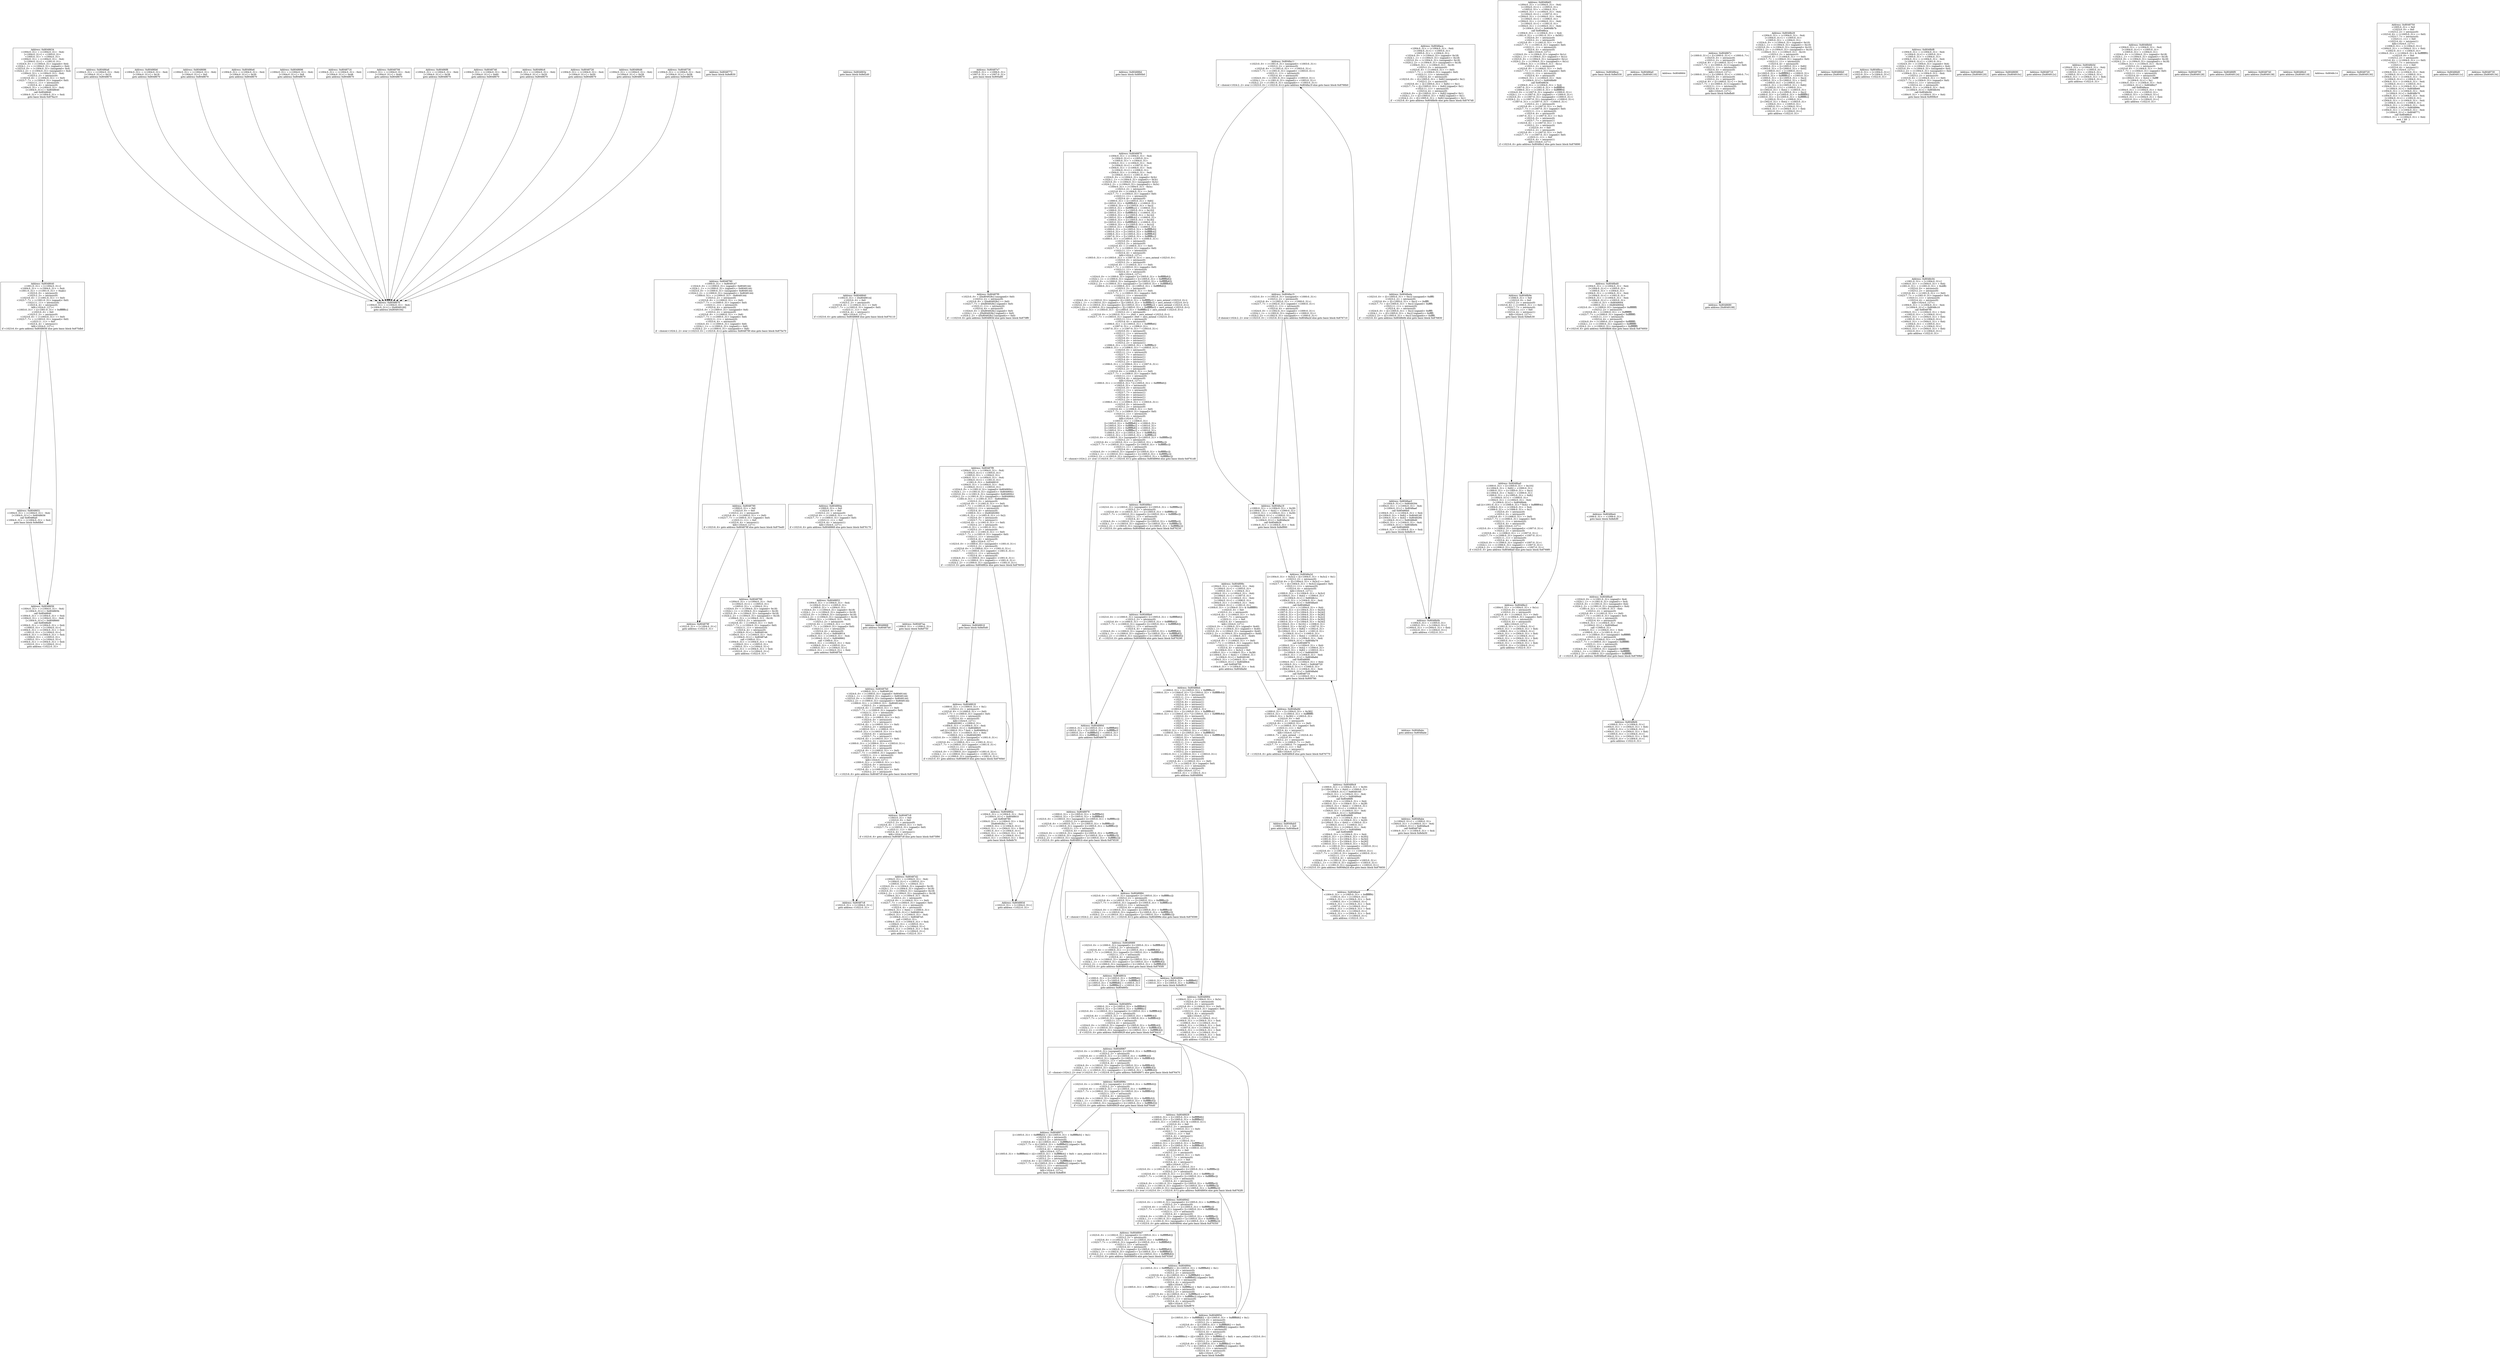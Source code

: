 digraph Program0x873af0 {
basicBlock0x875d50 [shape=box,label="Address: 0x8048634\n<1004:0..31> = (<1004:0..31> - 0x4)\n[<1004:0..31>] = <1005:0..31>\n<1005:0..31> = <1004:0..31>\n<1004:0..31> = (<1004:0..31> - 0x4)\n[<1004:0..31>] = <1001:0..31>\n<1024:0..0> = (<1004:0..31> (signed)< 0x4)\n<1024:1..1> = (<1004:0..31> (signed)<= 0x4)\n<1023:0..0> = (<1004:0..31> (unsigned)< 0x4)\n<1024:2..2> = (<1004:0..31> (unsigned)<= 0x4)\n<1004:0..31> = (<1004:0..31> - 0x4)\n<1023:2..2> = intrinsic(0)\n<1023:6..6> = (<1004:0..31> == 0x0)\n<1023:7..7> = (<1004:0..31> (signed)< 0x0)\n<1023:11..11> = intrinsic(0)\n<1023:4..4> = intrinsic(0)\n<1004:0..31> = (<1004:0..31> - 0x4)\n[<1004:0..31>] = 0x8048640\ncall 0x8048640\n<1004:0..31> = (<1004:0..31> + 0x4)\ngoto basic block 0x876a10\n"];
basicBlock0x875db0 [shape=box,label="Address: 0x8048651\n<1004:0..31> = (<1004:0..31> - 0x4)\n[<1004:0..31>] = 0x8048656\ncall 0x80486a0\n<1004:0..31> = (<1004:0..31> + 0x4)\ngoto basic block 0x8efdb0\n"];
basicBlock0x875e10 [shape=box,label="Address: 0x8048670\n<1004:0..31> = (<1004:0..31> - 0x4)\n[<1004:0..31>] = [0x8049100]\ngoto address [0x8049104]\n"];
basicBlock0x875e70 [shape=box,label="Address: 0x804878f\n<1022:0..31> = [<1004:0..31>]\ngoto address <1022:0..31>\n"];
basicBlock0x875ed0 [shape=box,label="Address: 0x8048799\n<1004:0..31> = (<1004:0..31> - 0x4)\n[<1004:0..31>] = <1005:0..31>\n<1005:0..31> = <1004:0..31>\n<1024:0..0> = (<1004:0..31> (signed)< 0x18)\n<1024:1..1> = (<1004:0..31> (signed)<= 0x18)\n<1023:0..0> = (<1004:0..31> (unsigned)< 0x18)\n<1024:2..2> = (<1004:0..31> (unsigned)<= 0x18)\n<1004:0..31> = (<1004:0..31> - 0x18)\n<1023:2..2> = intrinsic(0)\n<1023:6..6> = (<1004:0..31> == 0x0)\n<1023:7..7> = (<1004:0..31> (signed)< 0x0)\n<1023:11..11> = intrinsic(0)\n<1023:4..4> = intrinsic(0)\n[<1004:0..31>] = 0x8049144\n<1004:0..31> = (<1004:0..31> - 0x4)\n[<1004:0..31>] = 0x80487a8\ncall <1000:0..31>\n<1004:0..31> = (<1004:0..31> + 0x4)\n<1004:0..31> = <1005:0..31>\n<1005:0..31> = [<1004:0..31>]\n<1004:0..31> = (<1004:0..31> + 0x4)\n<1022:0..31> = [<1004:0..31>]\ngoto address <1022:0..31>\n"];
basicBlock0x875f30 [shape=box,label="Address: 0x80487c8\n<1022:0..31> = [<1004:0..31>]\ngoto address <1022:0..31>\n"];
basicBlock0x875f90 [shape=box,label="Address: 0x80487d2\n<1004:0..31> = (<1004:0..31> - 0x4)\n[<1004:0..31>] = <1005:0..31>\n<1005:0..31> = <1004:0..31>\n<1024:0..0> = (<1004:0..31> (signed)< 0x18)\n<1024:1..1> = (<1004:0..31> (signed)<= 0x18)\n<1023:0..0> = (<1004:0..31> (unsigned)< 0x18)\n<1024:2..2> = (<1004:0..31> (unsigned)<= 0x18)\n<1004:0..31> = (<1004:0..31> - 0x18)\n<1023:2..2> = intrinsic(0)\n<1023:6..6> = (<1004:0..31> == 0x0)\n<1023:7..7> = (<1004:0..31> (signed)< 0x0)\n<1023:11..11> = intrinsic(0)\n<1023:4..4> = intrinsic(0)\n[(<1004:0..31> + 0x4)] = <1000:0..31>\n[<1004:0..31>] = 0x8049144\n<1004:0..31> = (<1004:0..31> - 0x4)\n[<1004:0..31>] = 0x80487e5\ncall <1003:0..31>\n<1004:0..31> = (<1004:0..31> + 0x4)\n<1004:0..31> = <1005:0..31>\n<1005:0..31> = [<1004:0..31>]\n<1004:0..31> = (<1004:0..31> + 0x4)\n<1022:0..31> = [<1004:0..31>]\ngoto address <1022:0..31>\n"];
basicBlock0x875ff0 [shape=box,label="Address: 0x80487f9\n<1004:0..31> = (<1004:0..31> - 0x4)\n[<1004:0..31>] = <1005:0..31>\n<1005:0..31> = <1004:0..31>\n<1004:0..31> = (<1004:0..31> - 0x4)\n[<1004:0..31>] = <1001:0..31>\n<1001:0..31> = 0x8049010\n<1004:0..31> = (<1004:0..31> - 0x4)\n[<1004:0..31>] = <1003:0..31>\n<1024:0..0> = (<1001:0..31> (signed)< 0x804900c)\n<1024:1..1> = (<1001:0..31> (signed)<= 0x804900c)\n<1023:0..0> = (<1001:0..31> (unsigned)< 0x804900c)\n<1024:2..2> = (<1001:0..31> (unsigned)<= 0x804900c)\n<1001:0..31> = (<1001:0..31> - 0x804900c)\n<1023:2..2> = intrinsic(0)\n<1023:6..6> = (<1001:0..31> == 0x0)\n<1023:7..7> = (<1001:0..31> (signed)< 0x0)\n<1023:11..11> = intrinsic(0)\n<1023:4..4> = intrinsic(0)\n<1000:0..31> = [0x8049290]\n<1001:0..31> = (<1001:0..31> >> 0x2)\n<1023:0..0> = intrinsic(0)\n<1023:7..7> = intrinsic(1)\n<1023:6..6> = (<1001:0..31> == 0x0)\n<1023:2..2> = intrinsic(0)\n<1001:0..31> = (<1001:0..31> - 0x1)\n<1023:2..2> = intrinsic(0)\n<1023:6..6> = (<1001:0..31> == 0x0)\n<1023:7..7> = (<1001:0..31> (signed)< 0x0)\n<1023:11..11> = intrinsic(0)\n<1023:4..4> = intrinsic(0)\nkill(<1024:0..127>)\n<1023:0..0> = (<1000:0..31> (unsigned)< <1001:0..31>)\n<1023:2..2> = intrinsic(0)\n<1023:6..6> = (<1000:0..31> == <1001:0..31>)\n<1023:7..7> = (<1000:0..31> (signed)< <1001:0..31>)\n<1023:11..11> = intrinsic(0)\n<1023:4..4> = intrinsic(0)\n<1024:0..0> = (<1000:0..31> (signed)< <1001:0..31>)\n<1024:1..1> = (<1000:0..31> (signed)<= <1001:0..31>)\n<1024:2..2> = (<1000:0..31> (unsigned)<= <1001:0..31>)\nif ~<1023:0..0> goto address 0x804882e else goto basic block 0x876050\n"];
basicBlock0x876050 [shape=box,label="Address: 0x8048816\ngoto basic block 0x8ef5d0\n"];
basicBlock0x8760b0 [shape=box,label="Address: 0x804882e\n<1004:0..31> = (<1004:0..31> - 0x4)\n[<1004:0..31>] = 0x8048833\ncall 0x8048780\n<1004:0..31> = (<1004:0..31> + 0x4)\n[0x804928c] = 0x1\n<1000:0..31> = [<1004:0..31>]\n<1004:0..31> = (<1004:0..31> + 0x4)\n<1001:0..31> = [<1004:0..31>]\n<1004:0..31> = (<1004:0..31> + 0x4)\n<1005:0..31> = [<1004:0..31>]\n<1004:0..31> = (<1004:0..31> + 0x4)\ngoto basic block 0x8efe70\n"];
basicBlock0x876110 [shape=box,label="Address: 0x804884a\n<1000:0..31> = 0x0\n<1023:0..0> = 0x0\n<1023:2..2> = intrinsic(0)\n<1023:6..6> = (<1000:0..31> == 0x0)\n<1023:7..7> = (<1000:0..31> (signed)< 0x0)\n<1023:11..11> = 0x0\n<1023:4..4> = intrinsic(1)\nkill(<1024:0..127>)\nif <1023:6..6> goto address 0x8048868 else goto basic block 0x876170\n"];
basicBlock0x876170 [shape=box,label="Address: 0x8048853\n<1004:0..31> = (<1004:0..31> - 0x4)\n[<1004:0..31>] = <1005:0..31>\n<1005:0..31> = <1004:0..31>\n<1024:0..0> = (<1004:0..31> (signed)< 0x18)\n<1024:1..1> = (<1004:0..31> (signed)<= 0x18)\n<1023:0..0> = (<1004:0..31> (unsigned)< 0x18)\n<1024:2..2> = (<1004:0..31> (unsigned)<= 0x18)\n<1004:0..31> = (<1004:0..31> - 0x18)\n<1023:2..2> = intrinsic(0)\n<1023:6..6> = (<1004:0..31> == 0x0)\n<1023:7..7> = (<1004:0..31> (signed)< 0x0)\n<1023:11..11> = intrinsic(0)\n<1023:4..4> = intrinsic(0)\n[<1004:0..31>] = 0x8049014\n<1004:0..31> = (<1004:0..31> - 0x4)\n[<1004:0..31>] = 0x8048862\ncall <1000:0..31>\n<1004:0..31> = (<1004:0..31> + 0x4)\n<1004:0..31> = <1005:0..31>\n<1005:0..31> = [<1004:0..31>]\n<1004:0..31> = (<1004:0..31> + 0x4)\ngoto address 0x80487b0\n"];
basicBlock0x8761d0 [shape=box,label="Address: 0x80488e1\n<1023:0..0> = (<1003:0..31> (unsigned)< [(<1005:0..31> + 0xffffffbc)])\n<1023:2..2> = intrinsic(0)\n<1023:6..6> = (<1003:0..31> == [(<1005:0..31> + 0xffffffbc)])\n<1023:7..7> = (<1003:0..31> (signed)< [(<1005:0..31> + 0xffffffbc)])\n<1023:11..11> = intrinsic(0)\n<1023:4..4> = intrinsic(0)\n<1024:0..0> = (<1003:0..31> (signed)< [(<1005:0..31> + 0xffffffbc)])\n<1024:1..1> = (<1003:0..31> (signed)<= [(<1005:0..31> + 0xffffffbc)])\n<1024:2..2> = (<1003:0..31> (unsigned)<= [(<1005:0..31> + 0xffffffbc)])\nif <1023:0..0> goto address 0x80488eb else goto basic block 0x876230\n"];
basicBlock0x876230 [shape=box,label="Address: 0x80488e6\n<1023:0..0> = (<1000:0..31> (unsigned)< [(<1005:0..31> + 0xffffffb8)])\n<1023:2..2> = intrinsic(0)\n<1023:6..6> = (<1000:0..31> == [(<1005:0..31> + 0xffffffb8)])\n<1023:7..7> = (<1000:0..31> (signed)< [(<1005:0..31> + 0xffffffb8)])\n<1023:11..11> = intrinsic(0)\n<1023:4..4> = intrinsic(0)\n<1024:0..0> = (<1000:0..31> (signed)< [(<1005:0..31> + 0xffffffb8)])\n<1024:1..1> = (<1000:0..31> (signed)<= [(<1005:0..31> + 0xffffffb8)])\n<1024:2..2> = (<1000:0..31> (unsigned)<= [(<1005:0..31> + 0xffffffb8)])\nif ~<1023:0..0> goto address 0x804890d else goto basic block 0x876290\n"];
basicBlock0x876290 [shape=box,label="Address: 0x80488eb\n<1000:0..31> = [(<1005:0..31> + 0xffffffcc)]\n<1000:0..31> = (<1000:0..31> * [(<1005:0..31> + 0xffffffc0)])\n<1023:0..0> = intrinsic(0)\n<1023:11..11> = intrinsic(0)\n<1023:7..7> = intrinsic(1)\n<1023:6..6> = intrinsic(1)\n<1023:4..4> = intrinsic(1)\n<1023:2..2> = intrinsic(1)\n<1003:0..31> = <1000:0..31>\n<1000:0..31> = [(<1005:0..31> + 0xffffffc4)]\n<1000:0..31> = (<1000:0..31> * [(<1005:0..31> + 0xffffffc8)])\n<1023:0..0> = intrinsic(0)\n<1023:11..11> = intrinsic(0)\n<1023:7..7> = intrinsic(1)\n<1023:6..6> = intrinsic(1)\n<1023:4..4> = intrinsic(1)\n<1023:2..2> = intrinsic(1)\n<1002:0..31> = (<1003:0..31> + <1000:0..31>)\n<1000:0..31> = [(<1005:0..31> + 0xffffffc0)]\n<1000:0..31> = (<1000:0..31> * [(<1005:0..31> + 0xffffffc8)])\n<1003:0..31> = intrinsic(0)\n<1023:0..0> = intrinsic(0)\n<1023:11..11> = intrinsic(0)\n<1023:7..7> = intrinsic(1)\n<1023:6..6> = intrinsic(1)\n<1023:4..4> = intrinsic(1)\n<1023:2..2> = intrinsic(1)\n<1002:0..31> = (<1002:0..31> + <1003:0..31>)\n<1023:0..0> = intrinsic(0)\n<1023:2..2> = intrinsic(0)\n<1023:6..6> = (<1002:0..31> == 0x0)\n<1023:7..7> = (<1002:0..31> (signed)< 0x0)\n<1023:11..11> = intrinsic(0)\n<1023:4..4> = intrinsic(0)\nkill(<1024:0..127>)\n<1003:0..31> = <1002:0..31>\ngoto address 0x8048994\n"];
basicBlock0x8762f0 [shape=box,label="Address: 0x8048942\n<1023:0..0> = (<1001:0..31> (unsigned)< [(<1005:0..31> + 0xffffffbc)])\n<1023:2..2> = intrinsic(0)\n<1023:6..6> = (<1001:0..31> == [(<1005:0..31> + 0xffffffbc)])\n<1023:7..7> = (<1001:0..31> (signed)< [(<1005:0..31> + 0xffffffbc)])\n<1023:11..11> = intrinsic(0)\n<1023:4..4> = intrinsic(0)\n<1024:0..0> = (<1001:0..31> (signed)< [(<1005:0..31> + 0xffffffbc)])\n<1024:1..1> = (<1001:0..31> (signed)<= [(<1005:0..31> + 0xffffffbc)])\n<1024:2..2> = (<1001:0..31> (unsigned)<= [(<1005:0..31> + 0xffffffbc)])\nif <1023:0..0> goto address 0x804894c else goto basic block 0x876350\n"];
basicBlock0x876350 [shape=box,label="Address: 0x8048947\n<1023:0..0> = (<1002:0..31> (unsigned)< [(<1005:0..31> + 0xffffffb8)])\n<1023:2..2> = intrinsic(0)\n<1023:6..6> = (<1002:0..31> == [(<1005:0..31> + 0xffffffb8)])\n<1023:7..7> = (<1002:0..31> (signed)< [(<1005:0..31> + 0xffffffb8)])\n<1023:11..11> = intrinsic(0)\n<1023:4..4> = intrinsic(0)\n<1024:0..0> = (<1002:0..31> (signed)< [(<1005:0..31> + 0xffffffb8)])\n<1024:1..1> = (<1002:0..31> (signed)<= [(<1005:0..31> + 0xffffffb8)])\n<1024:2..2> = (<1002:0..31> (unsigned)<= [(<1005:0..31> + 0xffffffb8)])\nif ~<1023:0..0> goto address 0x8048954 else goto basic block 0x8763b0\n"];
basicBlock0x8763b0 [shape=box,label="Address: 0x804894c\n[(<1005:0..31> + 0xffffffe8)] = ([(<1005:0..31> + 0xffffffe8)] + 0x1)\n<1023:0..0> = intrinsic(0)\n<1023:2..2> = intrinsic(0)\n<1023:6..6> = ([(<1005:0..31> + 0xffffffe8)] == 0x0)\n<1023:7..7> = ([(<1005:0..31> + 0xffffffe8)] (signed)< 0x0)\n<1023:11..11> = intrinsic(0)\n<1023:4..4> = intrinsic(0)\nkill(<1024:0..127>)\n[(<1005:0..31> + 0xffffffec)] = (([(<1005:0..31> + 0xffffffec)] + 0x0) + zero_extend <1023:0..0>)\n<1023:0..0> = intrinsic(0)\n<1023:2..2> = intrinsic(0)\n<1023:6..6> = ([(<1005:0..31> + 0xffffffec)] == 0x0)\n<1023:7..7> = ([(<1005:0..31> + 0xffffffec)] (signed)< 0x0)\n<1023:11..11> = intrinsic(0)\n<1023:4..4> = intrinsic(0)\nkill(<1024:0..127>)\ngoto basic block 0x8ef870\n"];
basicBlock0x876410 [shape=box,label="Address: 0x8048967\n<1023:0..0> = (<1003:0..31> (unsigned)< [(<1005:0..31> + 0xffffffc4)])\n<1023:2..2> = intrinsic(0)\n<1023:6..6> = (<1003:0..31> == [(<1005:0..31> + 0xffffffc4)])\n<1023:7..7> = (<1003:0..31> (signed)< [(<1005:0..31> + 0xffffffc4)])\n<1023:11..11> = intrinsic(0)\n<1023:4..4> = intrinsic(0)\n<1024:0..0> = (<1003:0..31> (signed)< [(<1005:0..31> + 0xffffffc4)])\n<1024:1..1> = (<1003:0..31> (signed)<= [(<1005:0..31> + 0xffffffc4)])\n<1024:2..2> = (<1003:0..31> (unsigned)<= [(<1005:0..31> + 0xffffffc4)])\nif ~choice(<1024:2..2> over (<1023:0..0> | <1023:6..6>)) goto address 0x8048971 else goto basic block 0x876470\n"];
basicBlock0x876470 [shape=box,label="Address: 0x804896c\n<1023:0..0> = (<1000:0..31> (unsigned)< [(<1005:0..31> + 0xffffffc0)])\n<1023:2..2> = intrinsic(0)\n<1023:6..6> = (<1000:0..31> == [(<1005:0..31> + 0xffffffc0)])\n<1023:7..7> = (<1000:0..31> (signed)< [(<1005:0..31> + 0xffffffc0)])\n<1023:11..11> = intrinsic(0)\n<1023:4..4> = intrinsic(0)\n<1024:0..0> = (<1000:0..31> (signed)< [(<1005:0..31> + 0xffffffc0)])\n<1024:1..1> = (<1000:0..31> (signed)<= [(<1005:0..31> + 0xffffffc0)])\n<1024:2..2> = (<1000:0..31> (unsigned)<= [(<1005:0..31> + 0xffffffc0)])\nif <1023:0..0> goto address 0x8048929 else goto basic block 0x8764d0\n"];
basicBlock0x8764d0 [shape=box,label="Address: 0x8048971\n[(<1005:0..31> + 0xffffffe0)] = ([(<1005:0..31> + 0xffffffe0)] + 0x1)\n<1023:0..0> = intrinsic(0)\n<1023:2..2> = intrinsic(0)\n<1023:6..6> = ([(<1005:0..31> + 0xffffffe0)] == 0x0)\n<1023:7..7> = ([(<1005:0..31> + 0xffffffe0)] (signed)< 0x0)\n<1023:11..11> = intrinsic(0)\n<1023:4..4> = intrinsic(0)\nkill(<1024:0..127>)\n[(<1005:0..31> + 0xffffffe4)] = (([(<1005:0..31> + 0xffffffe4)] + 0x0) + zero_extend <1023:0..0>)\n<1023:0..0> = intrinsic(0)\n<1023:2..2> = intrinsic(0)\n<1023:6..6> = ([(<1005:0..31> + 0xffffffe4)] == 0x0)\n<1023:7..7> = ([(<1005:0..31> + 0xffffffe4)] (signed)< 0x0)\n<1023:11..11> = intrinsic(0)\n<1023:4..4> = intrinsic(0)\nkill(<1024:0..127>)\ngoto basic block 0x8eff30\n"];
basicBlock0x876530 [shape=box,label="Address: 0x8048984\n<1023:0..0> = (<1003:0..31> (unsigned)< [(<1005:0..31> + 0xffffffcc)])\n<1023:2..2> = intrinsic(0)\n<1023:6..6> = (<1003:0..31> == [(<1005:0..31> + 0xffffffcc)])\n<1023:7..7> = (<1003:0..31> (signed)< [(<1005:0..31> + 0xffffffcc)])\n<1023:11..11> = intrinsic(0)\n<1023:4..4> = intrinsic(0)\n<1024:0..0> = (<1003:0..31> (signed)< [(<1005:0..31> + 0xffffffcc)])\n<1024:1..1> = (<1003:0..31> (signed)<= [(<1005:0..31> + 0xffffffcc)])\n<1024:2..2> = (<1003:0..31> (unsigned)<= [(<1005:0..31> + 0xffffffcc)])\nif ~choice(<1024:2..2> over (<1023:0..0> | <1023:6..6>)) goto address 0x804898e else goto basic block 0x876590\n"];
basicBlock0x876590 [shape=box,label="Address: 0x8048989\n<1023:0..0> = (<1000:0..31> (unsigned)< [(<1005:0..31> + 0xffffffc8)])\n<1023:2..2> = intrinsic(0)\n<1023:6..6> = (<1000:0..31> == [(<1005:0..31> + 0xffffffc8)])\n<1023:7..7> = (<1000:0..31> (signed)< [(<1005:0..31> + 0xffffffc8)])\n<1023:11..11> = intrinsic(0)\n<1023:4..4> = intrinsic(0)\n<1024:0..0> = (<1000:0..31> (signed)< [(<1005:0..31> + 0xffffffc8)])\n<1024:1..1> = (<1000:0..31> (signed)<= [(<1005:0..31> + 0xffffffc8)])\n<1024:2..2> = (<1000:0..31> (unsigned)<= [(<1005:0..31> + 0xffffffc8)])\nif <1023:0..0> goto address 0x804891b else goto basic block 0x8765f0\n"];
basicBlock0x8765f0 [shape=box,label="Address: 0x804898e\n<1000:0..31> = [(<1005:0..31> + 0xffffffe8)]\n<1003:0..31> = [(<1005:0..31> + 0xffffffec)]\ngoto basic block 0x8ef810\n"];
basicBlock0x876650 [shape=box,label="Address: 0x8048a11\n<1023:0..0> = (<1001:0..31> (unsigned)< <1003:0..31>)\n<1023:2..2> = intrinsic(0)\n<1023:6..6> = (<1001:0..31> == <1003:0..31>)\n<1023:7..7> = (<1001:0..31> (signed)< <1003:0..31>)\n<1023:11..11> = intrinsic(0)\n<1023:4..4> = intrinsic(0)\n<1024:0..0> = (<1001:0..31> (signed)< <1003:0..31>)\n<1024:1..1> = (<1001:0..31> (signed)<= <1003:0..31>)\n<1024:2..2> = (<1001:0..31> (unsigned)<= <1003:0..31>)\nif ~choice(<1024:2..2> over (<1023:0..0> | <1023:6..6>)) goto address 0x8048a19 else goto basic block 0x8766b0\n"];
basicBlock0x8766b0 [shape=box,label="Address: 0x8048a15\n<1023:0..0> = (<1002:0..31> (unsigned)< <1000:0..31>)\n<1023:2..2> = intrinsic(0)\n<1023:6..6> = (<1002:0..31> == <1000:0..31>)\n<1023:7..7> = (<1002:0..31> (signed)< <1000:0..31>)\n<1023:11..11> = intrinsic(0)\n<1023:4..4> = intrinsic(0)\n<1024:0..0> = (<1002:0..31> (signed)< <1000:0..31>)\n<1024:1..1> = (<1002:0..31> (signed)<= <1000:0..31>)\n<1024:2..2> = (<1002:0..31> (unsigned)<= <1000:0..31>)\nif choice(<1024:2..2> over (<1023:0..0> | <1023:6..6>)) goto address 0x8048a2d else goto basic block 0x876710\n"];
basicBlock0x876710 [shape=box,label="Address: 0x8048a19\n<1000:0..31> = (<1004:0..31> + 0x28)\n[(<1004:0..31> + 0x4)] = <1000:0..31>\n<1000:0..31> = (<1004:0..31> + 0x30)\n[<1004:0..31>] = <1000:0..31>\n<1004:0..31> = (<1004:0..31> - 0x4)\n[<1004:0..31>] = 0x8048a2d\ncall 0x8048b29\n<1004:0..31> = (<1004:0..31> + 0x4)\ngoto basic block 0x8ef990\n"];
basicBlock0x876770 [shape=box,label="Address: 0x8048ab5\n<1000:0..31> = 0x0\ngoto address 0x8048ac6\n"];
basicBlock0x8767d0 [shape=box,label="Address: 0x8048ada\n<1023:0..0> = ([(<1005:0..31> + 0xc)] (unsigned)< 0xffff)\n<1023:2..2> = intrinsic(0)\n<1023:6..6> = ([(<1005:0..31> + 0xc)] == 0xffff)\n<1023:7..7> = ([(<1005:0..31> + 0xc)] (signed)< 0xffff)\n<1023:11..11> = intrinsic(0)\n<1023:4..4> = intrinsic(0)\n<1024:0..0> = ([(<1005:0..31> + 0xc)] (signed)< 0xffff)\n<1024:1..1> = ([(<1005:0..31> + 0xc)] (signed)<= 0xffff)\n<1024:2..2> = ([(<1005:0..31> + 0xc)] (unsigned)<= 0xffff)\nif ~<1023:6..6> goto address 0x8048b0b else goto basic block 0x876830\n"];
basicBlock0x876830 [shape=box,label="Address: 0x8048ae3\n[<1004:0..31>] = 0x8049294\n<1004:0..31> = (<1004:0..31> - 0x4)\n[<1004:0..31>] = 0x8048aef\ncall 0x80486b0\n<1004:0..31> = (<1004:0..31> + 0x4)\n[(<1004:0..31> + 0x8)] = 0x8049140\n[(<1004:0..31> + 0x4)] = 0x8049294\n[<1004:0..31>] = 0x80486d0\n<1004:0..31> = (<1004:0..31> - 0x4)\n[<1004:0..31>] = 0x8048b0b\ncall 0x8048680\n<1004:0..31> = (<1004:0..31> + 0x4)\ngoto basic block 0x8efb10\n"];
basicBlock0x876890 [shape=box,label="Address: 0x8048b9e\n<1006:0..31> = 0x0\n<1023:0..0> = 0x0\n<1023:2..2> = intrinsic(0)\n<1023:6..6> = (<1006:0..31> == 0x0)\n<1023:7..7> = intrinsic(0)\n<1023:11..11> = 0x0\n<1023:4..4> = intrinsic(1)\nkill(<1024:0..127>)\ngoto basic block 0x8efc30\n"];
basicBlock0x8768f0 [shape=box,label="Address: 0x8048bc2\n<1004:0..31> = (<1004:0..31> + 0x1c)\n<1023:0..0> = intrinsic(0)\n<1023:2..2> = intrinsic(0)\n<1023:6..6> = (<1004:0..31> == 0x0)\n<1023:7..7> = (<1004:0..31> (signed)< 0x0)\n<1023:11..11> = intrinsic(0)\n<1023:4..4> = intrinsic(0)\nkill(<1024:0..127>)\n<1001:0..31> = [<1004:0..31>]\n<1004:0..31> = (<1004:0..31> + 0x4)\n<1006:0..31> = [<1004:0..31>]\n<1004:0..31> = (<1004:0..31> + 0x4)\n<1007:0..31> = [<1004:0..31>]\n<1004:0..31> = (<1004:0..31> + 0x4)\n<1005:0..31> = [<1004:0..31>]\n<1004:0..31> = (<1004:0..31> + 0x4)\n<1022:0..31> = [<1004:0..31>]\ngoto address <1022:0..31>\n"];
basicBlock0x876950 [shape=box,label="Address: 0x8048be4\n<1006:0..31> = <1006:0..31>\ngoto basic block 0x8efcf0\n"];
basicBlock0x8769b0 [shape=box,label="Address: 0x8048bf4\n<1000:0..31> = [<1004:0..31>]\n<1004:0..31> = (<1004:0..31> + 0x4)\n<1001:0..31> = [<1004:0..31>]\n<1004:0..31> = (<1004:0..31> + 0x4)\n<1005:0..31> = [<1004:0..31>]\n<1004:0..31> = (<1004:0..31> + 0x4)\n<1022:0..31> = [<1004:0..31>]\ngoto address <1022:0..31>\n"];
basicBlock0x876a10 [shape=box,label="Address: 0x8048640\n<1001:0..31> = [<1004:0..31>]\n<1004:0..31> = (<1004:0..31> + 0x4)\n<1001:0..31> = (<1001:0..31> + 0xabc)\n<1023:0..0> = intrinsic(0)\n<1023:2..2> = intrinsic(0)\n<1023:6..6> = (<1001:0..31> == 0x0)\n<1023:7..7> = (<1001:0..31> (signed)< 0x0)\n<1023:11..11> = intrinsic(0)\n<1023:4..4> = intrinsic(0)\nkill(<1024:0..127>)\n<1003:0..31> = [(<1001:0..31> + 0xfffffffc)]\n<1023:0..0> = 0x0\n<1023:2..2> = intrinsic(0)\n<1023:6..6> = (<1003:0..31> == 0x0)\n<1023:7..7> = (<1003:0..31> (signed)< 0x0)\n<1023:11..11> = 0x0\n<1023:4..4> = intrinsic(1)\nkill(<1024:0..127>)\nif <1023:6..6> goto address 0x8048656 else goto basic block 0x875db0\n"];
basicBlock0x876a70 [shape=box,label="Address: 0x80486a0\ngoto address [0x8049110]\n"];
basicBlock0x8ef2d0 [shape=box,label="Address: 0x8048840\n<1002:0..31> = [0x8049014]\n<1023:0..0> = 0x0\n<1023:2..2> = intrinsic(0)\n<1023:6..6> = (<1002:0..31> == 0x0)\n<1023:7..7> = (<1002:0..31> (signed)< 0x0)\n<1023:11..11> = 0x0\n<1023:4..4> = intrinsic(1)\nkill(<1024:0..127>)\nif <1023:6..6> goto address 0x8048868 else goto basic block 0x876110\n"];
basicBlock0x8ef330 [shape=box,label="Address: 0x8048bd0\n<1004:0..31> = (<1004:0..31> - 0x4)\n[<1004:0..31>] = <1005:0..31>\n<1005:0..31> = <1004:0..31>\n<1004:0..31> = (<1004:0..31> - 0x4)\n[<1004:0..31>] = <1001:0..31>\n<1004:0..31> = (<1004:0..31> - 0x4)\n[<1004:0..31>] = <1003:0..31>\n<1001:0..31> = 0x8049004\n<1000:0..31> = [0x8049004]\n<1023:0..0> = (<1000:0..31> (unsigned)< 0xffffffff)\n<1023:2..2> = intrinsic(0)\n<1023:6..6> = (<1000:0..31> == 0xffffffff)\n<1023:7..7> = (<1000:0..31> (signed)< 0xffffffff)\n<1023:11..11> = intrinsic(0)\n<1023:4..4> = intrinsic(0)\n<1024:0..0> = (<1000:0..31> (signed)< 0xffffffff)\n<1024:1..1> = (<1000:0..31> (signed)<= 0xffffffff)\n<1024:2..2> = (<1000:0..31> (unsigned)<= 0xffffffff)\nif <1023:6..6> goto address 0x8048bf4 else goto basic block 0x876950\n"];
basicBlock0x8ef390 [shape=box,label="Address: 0x8048664\n"];
basicBlock0x8ef3f0 [shape=box,label="Address: 0x804867c\n[<1000:0..31>] = ([<1000:0..31>] + <1000:0..7>)\n<1023:0..0> = intrinsic(0)\n<1023:2..2> = intrinsic(0)\n<1023:6..6> = ([<1000:0..31>] == 0x0)\n<1023:7..7> = ([<1000:0..31>] (signed)< 0x0)\n<1023:11..11> = intrinsic(0)\n<1023:4..4> = intrinsic(0)\nkill(<1024:0..127>)\n[<1000:0..31>] = ([<1000:0..31>] + <1000:0..7>)\n<1023:0..0> = intrinsic(0)\n<1023:2..2> = intrinsic(0)\n<1023:6..6> = ([<1000:0..31>] == 0x0)\n<1023:7..7> = ([<1000:0..31>] (signed)< 0x0)\n<1023:11..11> = intrinsic(0)\n<1023:4..4> = intrinsic(0)\nkill(<1024:0..127>)\ngoto basic block 0x8efbd0\n"];
basicBlock0x8ef450 [shape=box,label="Address: 0x8048790\n<1000:0..31> = 0x0\n<1023:0..0> = 0x0\n<1023:2..2> = intrinsic(0)\n<1023:6..6> = (<1000:0..31> == 0x0)\n<1023:7..7> = (<1000:0..31> (signed)< 0x0)\n<1023:11..11> = 0x0\n<1023:4..4> = intrinsic(1)\nkill(<1024:0..127>)\nif <1023:6..6> goto address 0x804878f else goto basic block 0x875ed0\n"];
basicBlock0x8ef4b0 [shape=box,label="Address: 0x80487aa\n<1006:0..31> = <1006:0..31>\ngoto basic block 0x8ef750\n"];
basicBlock0x8ef510 [shape=box,label="Address: 0x80487c9\n<1003:0..31> = 0x0\n<1023:0..0> = 0x0\n<1023:2..2> = intrinsic(0)\n<1023:6..6> = (<1003:0..31> == 0x0)\n<1023:7..7> = (<1003:0..31> (signed)< 0x0)\n<1023:11..11> = 0x0\n<1023:4..4> = intrinsic(1)\nkill(<1024:0..127>)\nif <1023:6..6> goto address 0x80487c8 else goto basic block 0x875f90\n"];
basicBlock0x8ef570 [shape=box,label="Address: 0x80487e7\n<1006:0..31> = <1006:0..31>\n<1007:0..31> = <1007:0..31>\ngoto basic block 0x900a80\n"];
basicBlock0x8ef5d0 [shape=box,label="Address: 0x8048818\n<1000:0..31> = (<1000:0..31> + 0x1)\n<1023:2..2> = intrinsic(0)\n<1023:6..6> = (<1000:0..31> == 0x0)\n<1023:7..7> = (<1000:0..31> (signed)< 0x0)\n<1023:11..11> = intrinsic(0)\n<1023:4..4> = intrinsic(0)\nkill(<1024:0..127>)\n[0x8049290] = <1000:0..31>\n<1004:0..31> = (<1004:0..31> - 0x4)\n[<1004:0..31>] = 0x8048825\ncall [((<1000:0..31> * 0x4) + 0x804900c)]\n<1004:0..31> = (<1004:0..31> + 0x4)\n<1000:0..31> = [0x8049290]\n<1023:0..0> = (<1000:0..31> (unsigned)< <1001:0..31>)\n<1023:2..2> = intrinsic(0)\n<1023:6..6> = (<1000:0..31> == <1001:0..31>)\n<1023:7..7> = (<1000:0..31> (signed)< <1001:0..31>)\n<1023:11..11> = intrinsic(0)\n<1023:4..4> = intrinsic(0)\n<1024:0..0> = (<1000:0..31> (signed)< <1001:0..31>)\n<1024:1..1> = (<1000:0..31> (signed)<= <1001:0..31>)\n<1024:2..2> = (<1000:0..31> (unsigned)<= <1001:0..31>)\nif <1023:0..0> goto address 0x8048818 else goto basic block 0x8760b0\n"];
basicBlock0x8ef630 [shape=box,label="Address: 0x8048780\n<1000:0..31> = 0x8049147\n<1024:0..0> = (<1000:0..31> (signed)< 0x8049144)\n<1024:1..1> = (<1000:0..31> (signed)<= 0x8049144)\n<1023:0..0> = (<1000:0..31> (unsigned)< 0x8049144)\n<1024:2..2> = (<1000:0..31> (unsigned)<= 0x8049144)\n<1000:0..31> = (<1000:0..31> - 0x8049144)\n<1023:2..2> = intrinsic(0)\n<1023:6..6> = (<1000:0..31> == 0x0)\n<1023:7..7> = (<1000:0..31> (signed)< 0x0)\n<1023:11..11> = intrinsic(0)\n<1023:4..4> = intrinsic(0)\n<1023:0..0> = (<1000:0..31> (unsigned)< 0x6)\n<1023:2..2> = intrinsic(0)\n<1023:6..6> = (<1000:0..31> == 0x6)\n<1023:7..7> = (<1000:0..31> (signed)< 0x6)\n<1023:11..11> = intrinsic(0)\n<1023:4..4> = intrinsic(0)\n<1024:0..0> = (<1000:0..31> (signed)< 0x6)\n<1024:1..1> = (<1000:0..31> (signed)<= 0x6)\n<1024:2..2> = (<1000:0..31> (unsigned)<= 0x6)\nif ~choice(<1024:2..2> over (<1023:0..0> | <1023:6..6>)) goto address 0x8048790 else goto basic block 0x875e70\n"];
basicBlock0x8ef690 [shape=box,label="Address: 0x804883e\ngoto basic block 0x8ef2d0\n"];
basicBlock0x8ef6f0 [shape=box,label="Address: 0x8048868\ngoto address 0x80487b0\n"];
basicBlock0x8ef750 [shape=box,label="Address: 0x80487b0\n<1000:0..31> = 0x8049144\n<1024:0..0> = (<1000:0..31> (signed)< 0x8049144)\n<1024:1..1> = (<1000:0..31> (signed)<= 0x8049144)\n<1023:0..0> = (<1000:0..31> (unsigned)< 0x8049144)\n<1024:2..2> = (<1000:0..31> (unsigned)<= 0x8049144)\n<1000:0..31> = (<1000:0..31> - 0x8049144)\n<1023:2..2> = intrinsic(0)\n<1023:6..6> = (<1000:0..31> == 0x0)\n<1023:7..7> = (<1000:0..31> (signed)< 0x0)\n<1023:11..11> = intrinsic(0)\n<1023:4..4> = intrinsic(0)\n<1000:0..31> = (<1000:0..31> >> 0x2)\n<1023:0..0> = intrinsic(0)\n<1023:7..7> = intrinsic(1)\n<1023:6..6> = (<1000:0..31> == 0x0)\n<1023:2..2> = intrinsic(0)\n<1003:0..31> = <1000:0..31>\n<1003:0..31> = (<1003:0..31> >>> 0x1f)\n<1023:0..0> = intrinsic(0)\n<1023:7..7> = intrinsic(1)\n<1023:6..6> = (<1003:0..31> == 0x0)\n<1023:2..2> = intrinsic(0)\n<1000:0..31> = (<1000:0..31> + <1003:0..31>)\n<1023:0..0> = intrinsic(0)\n<1023:2..2> = intrinsic(0)\n<1023:6..6> = (<1000:0..31> == 0x0)\n<1023:7..7> = (<1000:0..31> (signed)< 0x0)\n<1023:11..11> = intrinsic(0)\n<1023:4..4> = intrinsic(0)\nkill(<1024:0..127>)\n<1000:0..31> = (<1000:0..31> >> 0x1)\n<1023:0..0> = intrinsic(0)\n<1023:7..7> = intrinsic(1)\n<1023:6..6> = (<1000:0..31> == 0x0)\n<1023:2..2> = intrinsic(0)\nif ~<1023:6..6> goto address 0x80487c9 else goto basic block 0x875f30\n"];
basicBlock0x8ef7b0 [shape=box,label="Address: 0x804890d\n<1000:0..31> = [(<1005:0..31> + 0xffffffb8)]\n<1003:0..31> = [(<1005:0..31> + 0xffffffbc)]\n[(<1005:0..31> + 0xffffffe0)] = <1000:0..31>\n[(<1005:0..31> + 0xffffffe4)] = <1003:0..31>\ngoto address 0x8048979\n"];
basicBlock0x8ef810 [shape=box,label="Address: 0x8048994\n<1004:0..31> = (<1004:0..31> + 0x3c)\n<1023:0..0> = intrinsic(0)\n<1023:2..2> = intrinsic(0)\n<1023:6..6> = (<1004:0..31> == 0x0)\n<1023:7..7> = (<1004:0..31> (signed)< 0x0)\n<1023:11..11> = intrinsic(0)\n<1023:4..4> = intrinsic(0)\nkill(<1024:0..127>)\n<1001:0..31> = [<1004:0..31>]\n<1004:0..31> = (<1004:0..31> + 0x4)\n<1006:0..31> = [<1004:0..31>]\n<1004:0..31> = (<1004:0..31> + 0x4)\n<1007:0..31> = [<1004:0..31>]\n<1004:0..31> = (<1004:0..31> + 0x4)\n<1005:0..31> = [<1004:0..31>]\n<1004:0..31> = (<1004:0..31> + 0x4)\n<1022:0..31> = [<1004:0..31>]\ngoto address <1022:0..31>\n"];
basicBlock0x8ef870 [shape=box,label="Address: 0x8048954\n[(<1005:0..31> + 0xffffffd8)] = ([(<1005:0..31> + 0xffffffd8)] + 0x1)\n<1023:0..0> = intrinsic(0)\n<1023:2..2> = intrinsic(0)\n<1023:6..6> = ([(<1005:0..31> + 0xffffffd8)] == 0x0)\n<1023:7..7> = ([(<1005:0..31> + 0xffffffd8)] (signed)< 0x0)\n<1023:11..11> = intrinsic(0)\n<1023:4..4> = intrinsic(0)\nkill(<1024:0..127>)\n[(<1005:0..31> + 0xffffffdc)] = (([(<1005:0..31> + 0xffffffdc)] + 0x0) + zero_extend <1023:0..0>)\n<1023:0..0> = intrinsic(0)\n<1023:2..2> = intrinsic(0)\n<1023:6..6> = ([(<1005:0..31> + 0xffffffdc)] == 0x0)\n<1023:7..7> = ([(<1005:0..31> + 0xffffffdc)] (signed)< 0x0)\n<1023:11..11> = intrinsic(0)\n<1023:4..4> = intrinsic(0)\nkill(<1024:0..127>)\ngoto basic block 0x8efff0\n"];
basicBlock0x8ef8d0 [shape=box,label="Address: 0x8048929\n<1000:0..31> = [(<1005:0..31> + 0xffffffd8)]\n<1003:0..31> = [(<1005:0..31> + 0xffffffe0)]\n<1003:0..31> = (<1003:0..31> & <1000:0..31>)\n<1023:0..0> = 0x0\n<1023:2..2> = intrinsic(0)\n<1023:6..6> = (<1003:0..31> == 0x0)\n<1023:7..7> = intrinsic(0)\n<1023:11..11> = 0x0\n<1023:4..4> = intrinsic(1)\nkill(<1024:0..127>)\n<1002:0..31> = <1003:0..31>\n<1000:0..31> = [(<1005:0..31> + 0xffffffdc)]\n<1003:0..31> = [(<1005:0..31> + 0xffffffe4)]\n<1003:0..31> = (<1003:0..31> & <1000:0..31>)\n<1023:0..0> = 0x0\n<1023:2..2> = intrinsic(0)\n<1023:6..6> = (<1003:0..31> == 0x0)\n<1023:7..7> = intrinsic(0)\n<1023:11..11> = 0x0\n<1023:4..4> = intrinsic(1)\nkill(<1024:0..127>)\n<1001:0..31> = <1003:0..31>\n<1023:0..0> = (<1001:0..31> (unsigned)< [(<1005:0..31> + 0xffffffbc)])\n<1023:2..2> = intrinsic(0)\n<1023:6..6> = (<1001:0..31> == [(<1005:0..31> + 0xffffffbc)])\n<1023:7..7> = (<1001:0..31> (signed)< [(<1005:0..31> + 0xffffffbc)])\n<1023:11..11> = intrinsic(0)\n<1023:4..4> = intrinsic(0)\n<1024:0..0> = (<1001:0..31> (signed)< [(<1005:0..31> + 0xffffffbc)])\n<1024:1..1> = (<1001:0..31> (signed)<= [(<1005:0..31> + 0xffffffbc)])\n<1024:2..2> = (<1001:0..31> (unsigned)<= [(<1005:0..31> + 0xffffffbc)])\nif ~choice(<1024:2..2> over (<1023:0..0> | <1023:6..6>)) goto address 0x8048954 else goto basic block 0x8762f0\n"];
basicBlock0x8ef930 [shape=box,label="Address: 0x804891b\n<1000:0..31> = [(<1005:0..31> + 0xffffffb8)]\n<1003:0..31> = [(<1005:0..31> + 0xffffffbc)]\n[(<1005:0..31> + 0xffffffd8)] = <1000:0..31>\n[(<1005:0..31> + 0xffffffdc)] = <1003:0..31>\ngoto address 0x804895c\n"];
basicBlock0x8ef990 [shape=box,label="Address: 0x8048a2d\n[(<1004:0..31> + 0x3c)] = ([(<1004:0..31> + 0x3c)] + 0x1)\n<1023:2..2> = intrinsic(0)\n<1023:6..6> = ([(<1004:0..31> + 0x3c)] == 0x0)\n<1023:7..7> = ([(<1004:0..31> + 0x3c)] (signed)< 0x0)\n<1023:11..11> = intrinsic(0)\n<1023:4..4> = intrinsic(0)\nkill(<1024:0..127>)\n<1000:0..31> = [(<1004:0..31> + 0x3c)]\n[(<1004:0..31> + 0x4)] = <1000:0..31>\n[<1004:0..31>] = 0x8048c1c\n<1004:0..31> = (<1004:0..31> - 0x4)\n[<1004:0..31>] = 0x8048a45\ncall 0x80486e0\n<1004:0..31> = (<1004:0..31> + 0x4)\n<1006:0..31> = [(<1004:0..31> + 0x20)]\n<1007:0..31> = [(<1004:0..31> + 0x24)]\n<1002:0..31> = [(<1004:0..31> + 0x28)]\n<1001:0..31> = [(<1004:0..31> + 0x2c)]\n<1000:0..31> = [(<1004:0..31> + 0x30)]\n<1003:0..31> = [(<1004:0..31> + 0x34)]\n[(<1004:0..31> + 0x10)] = <1006:0..31>\n[(<1004:0..31> + 0x14)] = <1007:0..31>\n[(<1004:0..31> + 0x8)] = <1002:0..31>\n[(<1004:0..31> + 0xc)] = <1001:0..31>\n[<1004:0..31>] = <1000:0..31>\n[(<1004:0..31> + 0x4)] = <1003:0..31>\n<1004:0..31> = (<1004:0..31> - 0x4)\n[<1004:0..31>] = 0x8048a79\ncall 0x8048870\n<1004:0..31> = (<1004:0..31> + 0x4)\n[(<1004:0..31> + 0x4)] = <1000:0..31>\n[(<1004:0..31> + 0x8)] = <1003:0..31>\n[<1004:0..31>] = 0x8049200\n<1004:0..31> = (<1004:0..31> - 0x4)\n[<1004:0..31>] = 0x8048a8d\ncall 0x8048690\n<1004:0..31> = (<1004:0..31> + 0x4)\n[(<1004:0..31> + 0x4)] = 0x8048720\n[<1004:0..31>] = <1000:0..31>\n<1004:0..31> = (<1004:0..31> - 0x4)\n[<1004:0..31>] = 0x8048a9d\ncall 0x8048710\n<1004:0..31> = (<1004:0..31> + 0x4)\ngoto basic block 0x900780\n"];
basicBlock0x8ef9f0 [shape=box,label="Address: 0x8048b29\n<1004:0..31> = (<1004:0..31> - 0x4)\n[<1004:0..31>] = <1005:0..31>\n<1005:0..31> = <1004:0..31>\n<1024:0..0> = (<1004:0..31> (signed)< 0x10)\n<1024:1..1> = (<1004:0..31> (signed)<= 0x10)\n<1023:0..0> = (<1004:0..31> (unsigned)< 0x10)\n<1024:2..2> = (<1004:0..31> (unsigned)<= 0x10)\n<1004:0..31> = (<1004:0..31> - 0x10)\n<1023:2..2> = intrinsic(0)\n<1023:6..6> = (<1004:0..31> == 0x0)\n<1023:7..7> = (<1004:0..31> (signed)< 0x0)\n<1023:11..11> = intrinsic(0)\n<1023:4..4> = intrinsic(0)\n<1000:0..31> = [(<1005:0..31> + 0x8)]\n<1003:0..31> = [(<1000:0..31> + 0x4)]\n<1000:0..31> = [<1000:0..31>]\n[(<1005:0..31> + 0xfffffff8)] = <1000:0..31>\n[(<1005:0..31> + 0xfffffffc)] = <1003:0..31>\n<1000:0..31> = [(<1005:0..31> + 0xc)]\n<1003:0..31> = [(<1000:0..31> + 0x4)]\n<1000:0..31> = [<1000:0..31>]\n<1002:0..31> = [(<1005:0..31> + 0x8)]\n[<1002:0..31>] = <1000:0..31>\n[(<1002:0..31> + 0x4)] = <1003:0..31>\n<1002:0..31> = [(<1005:0..31> + 0xc)]\n<1000:0..31> = [(<1005:0..31> + 0xfffffff8)]\n<1003:0..31> = [(<1005:0..31> + 0xfffffffc)]\n[<1002:0..31>] = <1000:0..31>\n[(<1002:0..31> + 0x4)] = <1003:0..31>\n<1004:0..31> = <1005:0..31>\n<1005:0..31> = [<1004:0..31>]\n<1004:0..31> = (<1004:0..31> + 0x4)\n<1022:0..31> = [<1004:0..31>]\ngoto address <1022:0..31>\n"];
basicBlock0x8efa50 [shape=box,label="Address: 0x8048ac6\n<1004:0..31> = (<1005:0..31> + 0xfffffff4)\n<1001:0..31> = [<1004:0..31>]\n<1004:0..31> = (<1004:0..31> + 0x4)\n<1006:0..31> = [<1004:0..31>]\n<1004:0..31> = (<1004:0..31> + 0x4)\n<1007:0..31> = [<1004:0..31>]\n<1004:0..31> = (<1004:0..31> + 0x4)\n<1005:0..31> = [<1004:0..31>]\n<1004:0..31> = (<1004:0..31> + 0x4)\n<1022:0..31> = [<1004:0..31>]\ngoto address <1022:0..31>\n"];
basicBlock0x8efab0 [shape=box,label="Address: 0x8048abc\ngoto address 0x8048abe\n"];
basicBlock0x8efb10 [shape=box,label="Address: 0x8048b0b\n<1004:0..31> = <1005:0..31>\n<1005:0..31> = [<1004:0..31>]\n<1004:0..31> = (<1004:0..31> + 0x4)\n<1022:0..31> = [<1004:0..31>]\ngoto address <1022:0..31>\n"];
basicBlock0x8efb70 [shape=box,label="Address: 0x80486b0\ngoto address [0x8049114]\n"];
basicBlock0x8efbd0 [shape=box,label="Address: 0x8048680\ngoto address [0x8049108]\n"];
basicBlock0x8efc30 [shape=box,label="Address: 0x8048ba0\n<1000:0..31> = [(<1005:0..31> + 0x10)]\n[(<1004:0..31> + 0x8)] = <1000:0..31>\n<1000:0..31> = [(<1005:0..31> + 0xc)]\n[(<1004:0..31> + 0x4)] = <1000:0..31>\n<1000:0..31> = [(<1005:0..31> + 0x8)]\n[<1004:0..31>] = <1000:0..31>\n<1004:0..31> = (<1004:0..31> - 0x4)\n[<1004:0..31>] = 0x8048bbb\ncall [((<1001:0..31> + (<1006:0..31> * 0x4)) + 0xffffff04)]\n<1004:0..31> = (<1004:0..31> + 0x4)\n<1006:0..31> = (<1006:0..31> + 0x1)\n<1023:0..0> = intrinsic(0)\n<1023:2..2> = intrinsic(0)\n<1023:6..6> = (<1006:0..31> == 0x0)\n<1023:7..7> = (<1006:0..31> (signed)< 0x0)\n<1023:11..11> = intrinsic(0)\n<1023:4..4> = intrinsic(0)\nkill(<1024:0..127>)\n<1023:0..0> = (<1006:0..31> (unsigned)< <1007:0..31>)\n<1023:2..2> = intrinsic(0)\n<1023:6..6> = (<1006:0..31> == <1007:0..31>)\n<1023:7..7> = (<1006:0..31> (signed)< <1007:0..31>)\n<1023:11..11> = intrinsic(0)\n<1023:4..4> = intrinsic(0)\n<1024:0..0> = (<1006:0..31> (signed)< <1007:0..31>)\n<1024:1..1> = (<1006:0..31> (signed)<= <1007:0..31>)\n<1024:2..2> = (<1006:0..31> (unsigned)<= <1007:0..31>)\nif <1023:0..0> goto address 0x8048ba0 else goto basic block 0x8768f0\n"];
basicBlock0x8efc90 [shape=box,label="Address: 0x8048bca\n<1001:0..31> = [<1004:0..31>]\n<1022:0..31> = [<1004:0..31>]\ngoto address <1022:0..31>\n"];
basicBlock0x8efcf0 [shape=box,label="Address: 0x8048be8\n<1024:0..0> = (<1001:0..31> (signed)< 0x4)\n<1024:1..1> = (<1001:0..31> (signed)<= 0x4)\n<1023:0..0> = (<1001:0..31> (unsigned)< 0x4)\n<1024:2..2> = (<1001:0..31> (unsigned)<= 0x4)\n<1001:0..31> = (<1001:0..31> - 0x4)\n<1023:2..2> = intrinsic(0)\n<1023:6..6> = (<1001:0..31> == 0x0)\n<1023:7..7> = (<1001:0..31> (signed)< 0x0)\n<1023:11..11> = intrinsic(0)\n<1023:4..4> = intrinsic(0)\n<1004:0..31> = (<1004:0..31> - 0x4)\n[<1004:0..31>] = 0x8048bed\ncall <1000:0..31>\n<1004:0..31> = (<1004:0..31> + 0x4)\n<1000:0..31> = [<1001:0..31>]\n<1023:0..0> = (<1000:0..31> (unsigned)< 0xffffffff)\n<1023:2..2> = intrinsic(0)\n<1023:6..6> = (<1000:0..31> == 0xffffffff)\n<1023:7..7> = (<1000:0..31> (signed)< 0xffffffff)\n<1023:11..11> = intrinsic(0)\n<1023:4..4> = intrinsic(0)\n<1024:0..0> = (<1000:0..31> (signed)< 0xffffffff)\n<1024:1..1> = (<1000:0..31> (signed)<= 0xffffffff)\n<1024:2..2> = (<1000:0..31> (unsigned)<= 0xffffffff)\nif ~<1023:6..6> goto address 0x8048be8 else goto basic block 0x8769b0\n"];
basicBlock0x8efd50 [shape=box,label="Address: 0x8048bf8\n<1004:0..31> = (<1004:0..31> - 0x4)\n[<1004:0..31>] = <1005:0..31>\n<1005:0..31> = <1004:0..31>\n<1004:0..31> = (<1004:0..31> - 0x4)\n[<1004:0..31>] = <1001:0..31>\n<1024:0..0> = (<1004:0..31> (signed)< 0x4)\n<1024:1..1> = (<1004:0..31> (signed)<= 0x4)\n<1023:0..0> = (<1004:0..31> (unsigned)< 0x4)\n<1024:2..2> = (<1004:0..31> (unsigned)<= 0x4)\n<1004:0..31> = (<1004:0..31> - 0x4)\n<1023:2..2> = intrinsic(0)\n<1023:6..6> = (<1004:0..31> == 0x0)\n<1023:7..7> = (<1004:0..31> (signed)< 0x0)\n<1023:11..11> = intrinsic(0)\n<1023:4..4> = intrinsic(0)\n<1004:0..31> = (<1004:0..31> - 0x4)\n[<1004:0..31>] = 0x8048c04\ncall 0x8048c04\n<1004:0..31> = (<1004:0..31> + 0x4)\ngoto basic block 0x9006c0\n"];
basicBlock0x8efdb0 [shape=box,label="Address: 0x8048656\n<1004:0..31> = (<1004:0..31> - 0x4)\n[<1004:0..31>] = 0x804865b\ncall 0x8048840\n<1004:0..31> = (<1004:0..31> + 0x4)\n<1004:0..31> = (<1004:0..31> - 0x4)\n[<1004:0..31>] = 0x8048660\ncall 0x8048bd0\n<1004:0..31> = (<1004:0..31> + 0x4)\n<1000:0..31> = [<1004:0..31>]\n<1004:0..31> = (<1004:0..31> + 0x4)\n<1001:0..31> = [<1004:0..31>]\n<1004:0..31> = (<1004:0..31> + 0x4)\n<1004:0..31> = <1005:0..31>\n<1005:0..31> = [<1004:0..31>]\n<1004:0..31> = (<1004:0..31> + 0x4)\n<1022:0..31> = [<1004:0..31>]\ngoto address <1022:0..31>\n"];
basicBlock0x8efe10 [shape=box,label="Address: 0x80486a6\n<1004:0..31> = (<1004:0..31> - 0x4)\n[<1004:0..31>] = 0x10\ngoto address 0x8048670\n"];
basicBlock0x8efe70 [shape=box,label="Address: 0x804883d\n<1022:0..31> = [<1004:0..31>]\ngoto address <1022:0..31>\n"];
basicBlock0x8efed0 [shape=box,label="Address: 0x804886d\ngoto basic block 0x8f00b0\n"];
basicBlock0x8eff30 [shape=box,label="Address: 0x8048979\n<1000:0..31> = [(<1005:0..31> + 0xffffffe0)]\n<1003:0..31> = [(<1005:0..31> + 0xffffffe4)]\n<1023:0..0> = (<1003:0..31> (unsigned)< [(<1005:0..31> + 0xffffffcc)])\n<1023:2..2> = intrinsic(0)\n<1023:6..6> = (<1003:0..31> == [(<1005:0..31> + 0xffffffcc)])\n<1023:7..7> = (<1003:0..31> (signed)< [(<1005:0..31> + 0xffffffcc)])\n<1023:11..11> = intrinsic(0)\n<1023:4..4> = intrinsic(0)\n<1024:0..0> = (<1003:0..31> (signed)< [(<1005:0..31> + 0xffffffcc)])\n<1024:1..1> = (<1003:0..31> (signed)<= [(<1005:0..31> + 0xffffffcc)])\n<1024:2..2> = (<1003:0..31> (unsigned)<= [(<1005:0..31> + 0xffffffcc)])\nif <1023:0..0> goto address 0x804891b else goto basic block 0x876530\n"];
basicBlock0x8eff90 [shape=box,label="Address: 0x804899c\n<1004:0..31> = (<1004:0..31> - 0x4)\n[<1004:0..31>] = <1005:0..31>\n<1005:0..31> = <1004:0..31>\n<1004:0..31> = (<1004:0..31> - 0x4)\n[<1004:0..31>] = <1007:0..31>\n<1004:0..31> = (<1004:0..31> - 0x4)\n[<1004:0..31>] = <1006:0..31>\n<1004:0..31> = (<1004:0..31> - 0x4)\n[<1004:0..31>] = <1001:0..31>\n<1004:0..31> = (<1004:0..31> & 0xfffffff0)\n<1023:0..0> = 0x0\n<1023:2..2> = intrinsic(0)\n<1023:6..6> = (<1004:0..31> == 0x0)\n<1023:7..7> = intrinsic(0)\n<1023:11..11> = 0x0\n<1023:4..4> = intrinsic(1)\nkill(<1024:0..127>)\n<1024:0..0> = (<1004:0..31> (signed)< 0x40)\n<1024:1..1> = (<1004:0..31> (signed)<= 0x40)\n<1023:0..0> = (<1004:0..31> (unsigned)< 0x40)\n<1024:2..2> = (<1004:0..31> (unsigned)<= 0x40)\n<1004:0..31> = (<1004:0..31> - 0x40)\n<1023:2..2> = intrinsic(0)\n<1023:6..6> = (<1004:0..31> == 0x0)\n<1023:7..7> = (<1004:0..31> (signed)< 0x0)\n<1023:11..11> = intrinsic(0)\n<1023:4..4> = intrinsic(0)\n[(<1004:0..31> + 0x3c)] = 0x0\n<1000:0..31> = (<1004:0..31> + 0x38)\n[(<1004:0..31> + 0x4)] = <1000:0..31>\n[<1004:0..31>] = 0x8049160\n<1004:0..31> = (<1004:0..31> - 0x4)\n[<1004:0..31>] = 0x80489c4\ncall 0x8048700\n<1004:0..31> = (<1004:0..31> + 0x4)\ngoto address 0x8048a9d\n"];
basicBlock0x8efff0 [shape=box,label="Address: 0x804895c\n<1000:0..31> = [(<1005:0..31> + 0xffffffd8)]\n<1003:0..31> = [(<1005:0..31> + 0xffffffdc)]\n<1023:0..0> = (<1003:0..31> (unsigned)< [(<1005:0..31> + 0xffffffc4)])\n<1023:2..2> = intrinsic(0)\n<1023:6..6> = (<1003:0..31> == [(<1005:0..31> + 0xffffffc4)])\n<1023:7..7> = (<1003:0..31> (signed)< [(<1005:0..31> + 0xffffffc4)])\n<1023:11..11> = intrinsic(0)\n<1023:4..4> = intrinsic(0)\n<1024:0..0> = (<1003:0..31> (signed)< [(<1005:0..31> + 0xffffffc4)])\n<1024:1..1> = (<1003:0..31> (signed)<= [(<1005:0..31> + 0xffffffc4)])\n<1024:2..2> = (<1003:0..31> (unsigned)<= [(<1005:0..31> + 0xffffffc4)])\nif <1023:0..0> goto address 0x8048929 else goto basic block 0x876410\n"];
basicBlock0x8f0050 [shape=box,label="Address: 0x80486e0\ngoto address [0x8049120]\n"];
basicBlock0x8f00b0 [shape=box,label="Address: 0x8048870\n<1004:0..31> = (<1004:0..31> - 0x4)\n[<1004:0..31>] = <1005:0..31>\n<1005:0..31> = <1004:0..31>\n<1004:0..31> = (<1004:0..31> - 0x4)\n[<1004:0..31>] = <1007:0..31>\n<1004:0..31> = (<1004:0..31> - 0x4)\n[<1004:0..31>] = <1006:0..31>\n<1004:0..31> = (<1004:0..31> - 0x4)\n[<1004:0..31>] = <1001:0..31>\n<1024:0..0> = (<1004:0..31> (signed)< 0x3c)\n<1024:1..1> = (<1004:0..31> (signed)<= 0x3c)\n<1023:0..0> = (<1004:0..31> (unsigned)< 0x3c)\n<1024:2..2> = (<1004:0..31> (unsigned)<= 0x3c)\n<1004:0..31> = (<1004:0..31> - 0x3c)\n<1023:2..2> = intrinsic(0)\n<1023:6..6> = (<1004:0..31> == 0x0)\n<1023:7..7> = (<1004:0..31> (signed)< 0x0)\n<1023:11..11> = intrinsic(0)\n<1023:4..4> = intrinsic(0)\n<1000:0..31> = [(<1005:0..31> + 0x8)]\n[(<1005:0..31> + 0xffffffc8)] = <1000:0..31>\n<1000:0..31> = [(<1005:0..31> + 0xc)]\n[(<1005:0..31> + 0xffffffcc)] = <1000:0..31>\n<1000:0..31> = [(<1005:0..31> + 0x10)]\n[(<1005:0..31> + 0xffffffc0)] = <1000:0..31>\n<1000:0..31> = [(<1005:0..31> + 0x14)]\n[(<1005:0..31> + 0xffffffc4)] = <1000:0..31>\n<1000:0..31> = [(<1005:0..31> + 0x18)]\n[(<1005:0..31> + 0xffffffb8)] = <1000:0..31>\n<1000:0..31> = [(<1005:0..31> + 0x1c)]\n[(<1005:0..31> + 0xffffffbc)] = <1000:0..31>\n<1000:0..31> = [(<1005:0..31> + 0xffffffc0)]\n<1003:0..31> = [(<1005:0..31> + 0xffffffc4)]\n<1006:0..31> = [(<1005:0..31> + 0xffffffc8)]\n<1007:0..31> = [(<1005:0..31> + 0xffffffcc)]\n<1000:0..31> = (<1000:0..31> + <1006:0..31>)\n<1023:0..0> = intrinsic(0)\n<1023:2..2> = intrinsic(0)\n<1023:6..6> = (<1000:0..31> == 0x0)\n<1023:7..7> = (<1000:0..31> (signed)< 0x0)\n<1023:11..11> = intrinsic(0)\n<1023:4..4> = intrinsic(0)\nkill(<1024:0..127>)\n<1003:0..31> = ((<1003:0..31> + <1007:0..31>) + zero_extend <1023:0..0>)\n<1023:0..0> = intrinsic(0)\n<1023:2..2> = intrinsic(0)\n<1023:6..6> = (<1003:0..31> == 0x0)\n<1023:7..7> = (<1003:0..31> (signed)< 0x0)\n<1023:11..11> = intrinsic(0)\n<1023:4..4> = intrinsic(0)\nkill(<1024:0..127>)\n<1024:0..0> = (<1000:0..31> (signed)< [(<1005:0..31> + 0xffffffb8)])\n<1024:1..1> = (<1000:0..31> (signed)<= [(<1005:0..31> + 0xffffffb8)])\n<1023:0..0> = (<1000:0..31> (unsigned)< [(<1005:0..31> + 0xffffffb8)])\n<1024:2..2> = (<1000:0..31> (unsigned)<= [(<1005:0..31> + 0xffffffb8)])\n<1000:0..31> = (<1000:0..31> - [(<1005:0..31> + 0xffffffb8)])\n<1023:2..2> = intrinsic(0)\n<1023:6..6> = (<1000:0..31> == 0x0)\n<1023:7..7> = (<1000:0..31> (signed)< 0x0)\n<1023:11..11> = intrinsic(0)\n<1023:4..4> = intrinsic(0)\n<1024:0..0> = (<1003:0..31> (signed)< ([(<1005:0..31> + 0xffffffbc)] + zero_extend <1023:0..0>))\n<1024:1..1> = (<1003:0..31> (signed)<= ([(<1005:0..31> + 0xffffffbc)] + zero_extend <1023:0..0>))\n<1023:0..0> = (<1003:0..31> (unsigned)< ([(<1005:0..31> + 0xffffffbc)] + zero_extend <1023:0..0>))\n<1024:2..2> = (<1003:0..31> (unsigned)<= ([(<1005:0..31> + 0xffffffbc)] + zero_extend <1023:0..0>))\n<1003:0..31> = (<1003:0..31> - ([(<1005:0..31> + 0xffffffbc)] + zero_extend <1023:0..0>))\n<1023:2..2> = intrinsic(0)\n<1023:6..6> = (<1003:0..31> == (0x0 + zero_extend <1023:0..0>))\n<1023:7..7> = (<1003:0..31> (signed)< (0x0 + zero_extend <1023:0..0>))\n<1023:11..11> = intrinsic(0)\n<1023:4..4> = intrinsic(0)\n<1006:0..31> = [(<1005:0..31> + 0xffffffb8)]\n<1007:0..31> = <1006:0..31>\n<1007:0..31> = (<1007:0..31> * <1003:0..31>)\n<1023:0..0> = intrinsic(0)\n<1023:11..11> = intrinsic(0)\n<1023:7..7> = intrinsic(1)\n<1023:6..6> = intrinsic(1)\n<1023:4..4> = intrinsic(1)\n<1023:2..2> = intrinsic(1)\n<1006:0..31> = [(<1005:0..31> + 0xffffffbc)]\n<1006:0..31> = (<1006:0..31> * <1000:0..31>)\n<1023:0..0> = intrinsic(0)\n<1023:11..11> = intrinsic(0)\n<1023:7..7> = intrinsic(1)\n<1023:6..6> = intrinsic(1)\n<1023:4..4> = intrinsic(1)\n<1023:2..2> = intrinsic(1)\n<1006:0..31> = (<1006:0..31> + <1007:0..31>)\n<1023:0..0> = intrinsic(0)\n<1023:2..2> = intrinsic(0)\n<1023:6..6> = (<1006:0..31> == 0x0)\n<1023:7..7> = (<1006:0..31> (signed)< 0x0)\n<1023:11..11> = intrinsic(0)\n<1023:4..4> = intrinsic(0)\nkill(<1024:0..127>)\n<1000:0..31> = (<1000:0..31> * [(<1005:0..31> + 0xffffffb8)])\n<1003:0..31> = intrinsic(0)\n<1023:0..0> = intrinsic(0)\n<1023:11..11> = intrinsic(0)\n<1023:7..7> = intrinsic(1)\n<1023:6..6> = intrinsic(1)\n<1023:4..4> = intrinsic(1)\n<1023:2..2> = intrinsic(1)\n<1006:0..31> = (<1006:0..31> + <1003:0..31>)\n<1023:0..0> = intrinsic(0)\n<1023:2..2> = intrinsic(0)\n<1023:6..6> = (<1006:0..31> == 0x0)\n<1023:7..7> = (<1006:0..31> (signed)< 0x0)\n<1023:11..11> = intrinsic(0)\n<1023:4..4> = intrinsic(0)\nkill(<1024:0..127>)\n<1003:0..31> = <1006:0..31>\n[(<1005:0..31> + 0xffffffe8)] = <1000:0..31>\n[(<1005:0..31> + 0xffffffec)] = <1003:0..31>\n[(<1005:0..31> + 0xffffffe8)] = <1000:0..31>\n[(<1005:0..31> + 0xffffffec)] = <1003:0..31>\n<1000:0..31> = [(<1005:0..31> + 0xffffffc8)]\n<1003:0..31> = [(<1005:0..31> + 0xffffffcc)]\n<1023:0..0> = (<1003:0..31> (unsigned)< [(<1005:0..31> + 0xffffffbc)])\n<1023:2..2> = intrinsic(0)\n<1023:6..6> = (<1003:0..31> == [(<1005:0..31> + 0xffffffbc)])\n<1023:7..7> = (<1003:0..31> (signed)< [(<1005:0..31> + 0xffffffbc)])\n<1023:11..11> = intrinsic(0)\n<1023:4..4> = intrinsic(0)\n<1024:0..0> = (<1003:0..31> (signed)< [(<1005:0..31> + 0xffffffbc)])\n<1024:1..1> = (<1003:0..31> (signed)<= [(<1005:0..31> + 0xffffffbc)])\n<1024:2..2> = (<1003:0..31> (unsigned)<= [(<1005:0..31> + 0xffffffbc)])\nif ~choice(<1024:2..2> over (<1023:0..0> | <1023:6..6>)) goto address 0x804890d else goto basic block 0x8761d0\n"];
basicBlock0x8f0110 [shape=box,label="Address: 0x8048690\ngoto address [0x804910c]\n"];
basicBlock0x8f0170 [shape=box,label="Address: 0x8048710\ngoto address [0x804912c]\n"];
basicBlock0x8f01d0 [shape=box,label="Address: 0x80489c9\n<1000:0..31> = (<1004:0..31> + 0x30)\n[(<1004:0..31> + 0x4)] = <1000:0..31>\n[<1004:0..31>] = 0x8049160\n<1004:0..31> = (<1004:0..31> - 0x4)\n[<1004:0..31>] = 0x80489dd\ncall 0x80486f0\n<1004:0..31> = (<1004:0..31> + 0x4)\n<1003:0..31> = (<1004:0..31> + 0x28)\n[(<1004:0..31> + 0x4)] = <1003:0..31>\n[<1004:0..31>] = <1000:0..31>\n<1004:0..31> = (<1004:0..31> - 0x4)\n[<1004:0..31>] = 0x80489ed\ncall 0x80486f0\n<1004:0..31> = (<1004:0..31> + 0x4)\n<1003:0..31> = (<1004:0..31> + 0x20)\n[(<1004:0..31> + 0x4)] = <1003:0..31>\n[<1004:0..31>] = <1000:0..31>\n<1004:0..31> = (<1004:0..31> - 0x4)\n[<1004:0..31>] = 0x80489fd\ncall 0x80486f0\n<1004:0..31> = (<1004:0..31> + 0x4)\n<1002:0..31> = [(<1004:0..31> + 0x30)]\n<1001:0..31> = [(<1004:0..31> + 0x34)]\n<1000:0..31> = [(<1004:0..31> + 0x28)]\n<1003:0..31> = [(<1004:0..31> + 0x2c)]\n<1023:0..0> = (<1001:0..31> (unsigned)< <1003:0..31>)\n<1023:2..2> = intrinsic(0)\n<1023:6..6> = (<1001:0..31> == <1003:0..31>)\n<1023:7..7> = (<1001:0..31> (signed)< <1003:0..31>)\n<1023:11..11> = intrinsic(0)\n<1023:4..4> = intrinsic(0)\n<1024:0..0> = (<1001:0..31> (signed)< <1003:0..31>)\n<1024:1..1> = (<1001:0..31> (signed)<= <1003:0..31>)\n<1024:2..2> = (<1001:0..31> (unsigned)<= <1003:0..31>)\nif <1023:0..0> goto address 0x8048a2d else goto basic block 0x876650\n"];
basicBlock0x8f0230 [shape=box,label="Address: 0x8048b5d\n<1004:0..31> = (<1004:0..31> - 0x4)\n[<1004:0..31>] = <1005:0..31>\n<1005:0..31> = <1004:0..31>\n<1005:0..31> = [<1004:0..31>]\n<1004:0..31> = (<1004:0..31> + 0x4)\n<1022:0..31> = [<1004:0..31>]\ngoto address <1022:0..31>\n"];
basicBlock0x900480 [shape=box,label="Address: 0x8048ace\n<1004:0..31> = (<1004:0..31> - 0x4)\n[<1004:0..31>] = <1005:0..31>\n<1005:0..31> = <1004:0..31>\n<1024:0..0> = (<1004:0..31> (signed)< 0x18)\n<1024:1..1> = (<1004:0..31> (signed)<= 0x18)\n<1023:0..0> = (<1004:0..31> (unsigned)< 0x18)\n<1024:2..2> = (<1004:0..31> (unsigned)<= 0x18)\n<1004:0..31> = (<1004:0..31> - 0x18)\n<1023:2..2> = intrinsic(0)\n<1023:6..6> = (<1004:0..31> == 0x0)\n<1023:7..7> = (<1004:0..31> (signed)< 0x0)\n<1023:11..11> = intrinsic(0)\n<1023:4..4> = intrinsic(0)\n<1023:0..0> = ([(<1005:0..31> + 0x8)] (unsigned)< 0x1)\n<1023:2..2> = intrinsic(0)\n<1023:6..6> = ([(<1005:0..31> + 0x8)] == 0x1)\n<1023:7..7> = ([(<1005:0..31> + 0x8)] (signed)< 0x1)\n<1023:11..11> = intrinsic(0)\n<1023:4..4> = intrinsic(0)\n<1024:0..0> = ([(<1005:0..31> + 0x8)] (signed)< 0x1)\n<1024:1..1> = ([(<1005:0..31> + 0x8)] (signed)<= 0x1)\n<1024:2..2> = ([(<1005:0..31> + 0x8)] (unsigned)<= 0x1)\nif ~<1023:6..6> goto address 0x8048b0b else goto basic block 0x8767d0\n"];
basicBlock0x9004e0 [shape=box,label="Address: 0x8048abe\n[<1004:0..31>] = <1000:0..31>\n<1004:0..31> = (<1004:0..31> - 0x4)\n[<1004:0..31>] = 0x8048ac6\ncall 0x8048740\n<1004:0..31> = (<1004:0..31> + 0x4)\ngoto basic block 0x8efa50\n"];
basicBlock0x900540 [shape=box,label="Address: 0x8048b0d\n<1004:0..31> = (<1004:0..31> - 0x4)\n[<1004:0..31>] = <1005:0..31>\n<1005:0..31> = <1004:0..31>\n<1024:0..0> = (<1004:0..31> (signed)< 0x18)\n<1024:1..1> = (<1004:0..31> (signed)<= 0x18)\n<1023:0..0> = (<1004:0..31> (unsigned)< 0x18)\n<1024:2..2> = (<1004:0..31> (unsigned)<= 0x18)\n<1004:0..31> = (<1004:0..31> - 0x18)\n<1023:2..2> = intrinsic(0)\n<1023:6..6> = (<1004:0..31> == 0x0)\n<1023:7..7> = (<1004:0..31> (signed)< 0x0)\n<1023:11..11> = intrinsic(0)\n<1023:4..4> = intrinsic(0)\n[(<1004:0..31> + 0x4)] = 0xffff\n[<1004:0..31>] = 0x1\n<1004:0..31> = (<1004:0..31> - 0x4)\n[<1004:0..31>] = 0x8048b27\ncall 0x8048ace\n<1004:0..31> = (<1004:0..31> + 0x4)\n<1004:0..31> = <1005:0..31>\n<1005:0..31> = [<1004:0..31>]\n<1004:0..31> = (<1004:0..31> + 0x4)\n<1022:0..31> = [<1004:0..31>]\ngoto address <1022:0..31>\n"];
basicBlock0x9005a0 [shape=box,label="Address: 0x80486b6\n<1004:0..31> = (<1004:0..31> - 0x4)\n[<1004:0..31>] = 0x18\ngoto address 0x8048670\n"];
basicBlock0x900600 [shape=box,label="Address: 0x8048686\n<1004:0..31> = (<1004:0..31> - 0x4)\n[<1004:0..31>] = 0x0\ngoto address 0x8048670\n"];
basicBlock0x900660 [shape=box,label="Address: 0x8048bce\ngoto basic block 0x8ef330\n"];
basicBlock0x9006c0 [shape=box,label="Address: 0x8048c04\n<1001:0..31> = [<1004:0..31>]\n<1004:0..31> = (<1004:0..31> + 0x4)\n<1001:0..31> = (<1001:0..31> + 0x4f8)\n<1023:0..0> = intrinsic(0)\n<1023:2..2> = intrinsic(0)\n<1023:6..6> = (<1001:0..31> == 0x0)\n<1023:7..7> = (<1001:0..31> (signed)< 0x0)\n<1023:11..11> = intrinsic(0)\n<1023:4..4> = intrinsic(0)\nkill(<1024:0..127>)\n<1004:0..31> = (<1004:0..31> - 0x4)\n[<1004:0..31>] = 0x8048c10\ncall 0x80487f0\n<1004:0..31> = (<1004:0..31> + 0x4)\n<1002:0..31> = [<1004:0..31>]\n<1004:0..31> = (<1004:0..31> + 0x4)\n<1001:0..31> = [<1004:0..31>]\n<1004:0..31> = (<1004:0..31> + 0x4)\n<1004:0..31> = <1005:0..31>\n<1005:0..31> = [<1004:0..31>]\n<1004:0..31> = (<1004:0..31> + 0x4)\n<1022:0..31> = [<1004:0..31>]\ngoto address <1022:0..31>\n"];
basicBlock0x900720 [shape=box,label="Address: 0x8048700\ngoto address [0x8049128]\n"];
basicBlock0x900780 [shape=box,label="Address: 0x8048a9d\n<1000:0..31> = [(<1004:0..31> + 0x38)]\n<1003:0..31> = (<1000:0..31> + 0xffffffff)\n[(<1004:0..31> + 0x38)] = <1003:0..31>\n<1023:0..0> = 0x0\n<1023:2..2> = intrinsic(0)\n<1023:6..6> = (<1000:0..31> == 0x0)\n<1023:7..7> = (<1000:0..31> (signed)< 0x0)\n<1023:11..11> = 0x0\n<1023:4..4> = intrinsic(1)\nkill(<1024:0..127>)\n<1000:0..7> = zero_extend ~<1023:6..6>\n<1023:0..0> = 0x0\n<1023:2..2> = intrinsic(0)\n<1023:6..6> = (<1000:0..7> == 0x0)\n<1023:7..7> = (<1000:0..7> (signed)< 0x0)\n<1023:11..11> = 0x0\n<1023:4..4> = intrinsic(1)\nkill(<1024:0..127>)\nif ~<1023:6..6> goto address 0x80489c9 else goto basic block 0x876770\n"];
basicBlock0x9007e0 [shape=box,label="Address: 0x80486e6\n<1004:0..31> = (<1004:0..31> - 0x4)\n[<1004:0..31>] = 0x30\ngoto address 0x8048670\n"];
basicBlock0x900840 [shape=box,label="Address: 0x8048696\n<1004:0..31> = (<1004:0..31> - 0x4)\n[<1004:0..31>] = 0x8\ngoto address 0x8048670\n"];
basicBlock0x9008a0 [shape=box,label="Address: 0x8048716\n<1004:0..31> = (<1004:0..31> - 0x4)\n[<1004:0..31>] = 0x48\ngoto address 0x8048670\n"];
basicBlock0x900900 [shape=box,label="Address: 0x80486f0\ngoto address [0x8049124]\n"];
basicBlock0x900960 [shape=box,label="Address: 0x8048b65\n<1004:0..31> = (<1004:0..31> - 0x4)\n[<1004:0..31>] = <1005:0..31>\n<1005:0..31> = <1004:0..31>\n<1004:0..31> = (<1004:0..31> - 0x4)\n[<1004:0..31>] = <1007:0..31>\n<1004:0..31> = (<1004:0..31> - 0x4)\n[<1004:0..31>] = <1006:0..31>\n<1004:0..31> = (<1004:0..31> - 0x4)\n[<1004:0..31>] = <1001:0..31>\n<1004:0..31> = (<1004:0..31> - 0x4)\n[<1004:0..31>] = 0x8048b7b\ncall 0x8048bca\n<1004:0..31> = (<1004:0..31> + 0x4)\n<1001:0..31> = (<1001:0..31> + 0x581)\n<1023:0..0> = intrinsic(0)\n<1023:2..2> = intrinsic(0)\n<1023:6..6> = (<1001:0..31> == 0x0)\n<1023:7..7> = (<1001:0..31> (signed)< 0x0)\n<1023:11..11> = intrinsic(0)\n<1023:4..4> = intrinsic(0)\nkill(<1024:0..127>)\n<1024:0..0> = (<1004:0..31> (signed)< 0x1c)\n<1024:1..1> = (<1004:0..31> (signed)<= 0x1c)\n<1023:0..0> = (<1004:0..31> (unsigned)< 0x1c)\n<1024:2..2> = (<1004:0..31> (unsigned)<= 0x1c)\n<1004:0..31> = (<1004:0..31> - 0x1c)\n<1023:2..2> = intrinsic(0)\n<1023:6..6> = (<1004:0..31> == 0x0)\n<1023:7..7> = (<1004:0..31> (signed)< 0x0)\n<1023:11..11> = intrinsic(0)\n<1023:4..4> = intrinsic(0)\n<1004:0..31> = (<1004:0..31> - 0x4)\n[<1004:0..31>] = 0x8048b89\ncall 0x8048634\n<1004:0..31> = (<1004:0..31> + 0x4)\n<1007:0..31> = (<1001:0..31> + 0xffffff04)\n<1000:0..31> = (<1001:0..31> + 0xffffff04)\n<1024:0..0> = (<1007:0..31> (signed)< <1000:0..31>)\n<1024:1..1> = (<1007:0..31> (signed)<= <1000:0..31>)\n<1023:0..0> = (<1007:0..31> (unsigned)< <1000:0..31>)\n<1024:2..2> = (<1007:0..31> (unsigned)<= <1000:0..31>)\n<1007:0..31> = (<1007:0..31> - <1000:0..31>)\n<1023:2..2> = intrinsic(0)\n<1023:6..6> = (<1007:0..31> == 0x0)\n<1023:7..7> = (<1007:0..31> (signed)< 0x0)\n<1023:11..11> = intrinsic(0)\n<1023:4..4> = intrinsic(0)\n<1007:0..31> = (<1007:0..31> >> 0x2)\n<1023:0..0> = intrinsic(0)\n<1023:7..7> = intrinsic(1)\n<1023:6..6> = (<1007:0..31> == 0x0)\n<1023:2..2> = intrinsic(0)\n<1023:0..0> = 0x0\n<1023:2..2> = intrinsic(0)\n<1023:6..6> = (<1007:0..31> == 0x0)\n<1023:7..7> = (<1007:0..31> (signed)< 0x0)\n<1023:11..11> = 0x0\n<1023:4..4> = intrinsic(1)\nkill(<1024:0..127>)\nif <1023:6..6> goto address 0x8048bc2 else goto basic block 0x876890\n"];
basicBlock0x9009c0 [shape=box,label="Address: 0x8048740\ngoto address [0x8049138]\n"];
basicBlock0x900a20 [shape=box,label="Address: 0x80486c0\ngoto address [0x8049118]\n"];
basicBlock0x900a80 [shape=box,label="Address: 0x80487f0\n<1023:0..0> = ([0x804928c] (unsigned)< 0x0)\n<1023:2..2> = intrinsic(0)\n<1023:6..6> = ([0x804928c] == 0x0)\n<1023:7..7> = ([0x804928c] (signed)< 0x0)\n<1023:11..11> = intrinsic(0)\n<1023:4..4> = intrinsic(0)\n<1024:0..0> = ([0x804928c] (signed)< 0x0)\n<1024:1..1> = ([0x804928c] (signed)<= 0x0)\n<1024:2..2> = ([0x804928c] (unsigned)<= 0x0)\nif ~<1023:6..6> goto address 0x804883d else goto basic block 0x875ff0\n"];
basicBlock0x900ae0 [shape=box,label="Address: 0x8048c14\n"];
basicBlock0x900b40 [shape=box,label="Address: 0x8048706\n<1004:0..31> = (<1004:0..31> - 0x4)\n[<1004:0..31>] = 0x40\ngoto address 0x8048670\n"];
basicBlock0x900ba0 [shape=box,label="Address: 0x8048720\ngoto address [0x8049130]\n"];
basicBlock0x900c00 [shape=box,label="Address: 0x80486f6\n<1004:0..31> = (<1004:0..31> - 0x4)\n[<1004:0..31>] = 0x38\ngoto address 0x8048670\n"];
basicBlock0x900c60 [shape=box,label="Address: 0x8048746\n<1004:0..31> = (<1004:0..31> - 0x4)\n[<1004:0..31>] = 0x60\ngoto address 0x8048670\n"];
basicBlock0x900cc0 [shape=box,label="Address: 0x80486c6\n<1004:0..31> = (<1004:0..31> - 0x4)\n[<1004:0..31>] = 0x20\ngoto address 0x8048670\n"];
basicBlock0x900d20 [shape=box,label="Address: 0x8048726\n<1004:0..31> = (<1004:0..31> - 0x4)\n[<1004:0..31>] = 0x50\ngoto address 0x8048670\n"];
basicBlock0x900d80 [shape=box,label="Address: 0x8048750\n<1005:0..31> = 0x0\n<1023:0..0> = 0x0\n<1023:2..2> = intrinsic(0)\n<1023:6..6> = (<1005:0..31> == 0x0)\n<1023:7..7> = intrinsic(0)\n<1023:11..11> = 0x0\n<1023:4..4> = intrinsic(1)\nkill(<1024:0..127>)\n<1006:0..31> = [<1004:0..31>]\n<1004:0..31> = (<1004:0..31> + 0x4)\n<1002:0..31> = <1004:0..31>\n<1004:0..31> = (<1004:0..31> & 0xfffffff0)\n<1023:0..0> = 0x0\n<1023:2..2> = intrinsic(0)\n<1023:6..6> = (<1004:0..31> == 0x0)\n<1023:7..7> = intrinsic(0)\n<1023:11..11> = 0x0\n<1023:4..4> = intrinsic(1)\nkill(<1024:0..127>)\n<1004:0..31> = (<1004:0..31> - 0x4)\n[<1004:0..31>] = <1000:0..31>\n<1004:0..31> = (<1004:0..31> - 0x4)\n[<1004:0..31>] = <1004:0..31>\n<1004:0..31> = (<1004:0..31> - 0x4)\n[<1004:0..31>] = <1003:0..31>\n<1004:0..31> = (<1004:0..31> - 0x4)\n[<1004:0..31>] = 0x8048b60\n<1004:0..31> = (<1004:0..31> - 0x4)\n[<1004:0..31>] = 0x8048b70\n<1004:0..31> = (<1004:0..31> - 0x4)\n[<1004:0..31>] = <1002:0..31>\n<1004:0..31> = (<1004:0..31> - 0x4)\n[<1004:0..31>] = <1006:0..31>\n<1004:0..31> = (<1004:0..31> - 0x4)\n[<1004:0..31>] = 0x804899c\n<1004:0..31> = (<1004:0..31> - 0x4)\n[<1004:0..31>] = 0x8048771\ncall 0x80486c0\n<1004:0..31> = (<1004:0..31> + 0x4)\nasm { hlt  }\nhalt\n"];
basicBlock0x900de0 [shape=box,label="Address: 0x80486d0\ngoto address [0x804911c]\n"];
basicBlock0x900e40 [shape=box,label="Address: 0x8048730\ngoto address [0x8049134]\n"];
basicBlock0x900ea0 [shape=box,label="Address: 0x8048772\ngoto basic block 0x8ef630\n"];
basicBlock0x900f00 [shape=box,label="Address: 0x80486d6\n<1004:0..31> = (<1004:0..31> - 0x4)\n[<1004:0..31>] = 0x28\ngoto address 0x8048670\n"];
basicBlock0x900f60 [shape=box,label="Address: 0x8048736\n<1004:0..31> = (<1004:0..31> - 0x4)\n[<1004:0..31>] = 0x58\ngoto address 0x8048670\n"];
basicBlock0x900f60 -> basicBlock0x875e10;
basicBlock0x900f00 -> basicBlock0x875e10;
basicBlock0x900d20 -> basicBlock0x875e10;
basicBlock0x900cc0 -> basicBlock0x875e10;
basicBlock0x900b40 -> basicBlock0x875e10;
basicBlock0x900a80 -> basicBlock0x8efe70;
basicBlock0x900a80 -> basicBlock0x875ff0;
basicBlock0x9008a0 -> basicBlock0x875e10;
basicBlock0x9007e0 -> basicBlock0x875e10;
basicBlock0x900780 -> basicBlock0x8f01d0;
basicBlock0x900780 -> basicBlock0x876770;
basicBlock0x900600 -> basicBlock0x875e10;
basicBlock0x8f01d0 -> basicBlock0x8ef990;
basicBlock0x8f01d0 -> basicBlock0x876650;
basicBlock0x900480 -> basicBlock0x8efb10;
basicBlock0x900480 -> basicBlock0x8767d0;
basicBlock0x900c60 -> basicBlock0x875e10;
basicBlock0x8f00b0 -> basicBlock0x8ef7b0;
basicBlock0x8f00b0 -> basicBlock0x8761d0;
basicBlock0x8eff90 -> basicBlock0x900780;
basicBlock0x900660 -> basicBlock0x8ef330;
basicBlock0x900c00 -> basicBlock0x875e10;
basicBlock0x8efed0 -> basicBlock0x8f00b0;
basicBlock0x8efe10 -> basicBlock0x875e10;
basicBlock0x8ef8d0 -> basicBlock0x8ef870;
basicBlock0x8ef8d0 -> basicBlock0x8762f0;
basicBlock0x8ef870 -> basicBlock0x8efff0;
basicBlock0x8ef750 -> basicBlock0x8ef510;
basicBlock0x8ef750 -> basicBlock0x875f30;
basicBlock0x8ef6f0 -> basicBlock0x8ef750;
basicBlock0x8efcf0 -> basicBlock0x8efcf0;
basicBlock0x8efcf0 -> basicBlock0x8769b0;
basicBlock0x9005a0 -> basicBlock0x875e10;
basicBlock0x8ef630 -> basicBlock0x8ef450;
basicBlock0x8ef630 -> basicBlock0x875e70;
basicBlock0x900960 -> basicBlock0x8768f0;
basicBlock0x900960 -> basicBlock0x876890;
basicBlock0x8ef4b0 -> basicBlock0x8ef750;
basicBlock0x8ef450 -> basicBlock0x875e70;
basicBlock0x8ef450 -> basicBlock0x875ed0;
basicBlock0x876a10 -> basicBlock0x8efdb0;
basicBlock0x876a10 -> basicBlock0x875db0;
basicBlock0x8eff30 -> basicBlock0x8ef930;
basicBlock0x8eff30 -> basicBlock0x876530;
basicBlock0x8ef510 -> basicBlock0x875f30;
basicBlock0x8ef510 -> basicBlock0x875f90;
basicBlock0x8ef570 -> basicBlock0x900a80;
basicBlock0x876950 -> basicBlock0x8efcf0;
basicBlock0x8ef2d0 -> basicBlock0x8ef6f0;
basicBlock0x8ef2d0 -> basicBlock0x876110;
basicBlock0x876890 -> basicBlock0x8efc30;
basicBlock0x8efc30 -> basicBlock0x8efc30;
basicBlock0x8efc30 -> basicBlock0x8768f0;
basicBlock0x876830 -> basicBlock0x8efb10;
basicBlock0x876770 -> basicBlock0x8efa50;
basicBlock0x876710 -> basicBlock0x8ef990;
basicBlock0x8767d0 -> basicBlock0x8efb10;
basicBlock0x8767d0 -> basicBlock0x876830;
basicBlock0x8ef690 -> basicBlock0x8ef2d0;
basicBlock0x8ef930 -> basicBlock0x8efff0;
basicBlock0x9004e0 -> basicBlock0x8efa50;
basicBlock0x8766b0 -> basicBlock0x8ef990;
basicBlock0x8766b0 -> basicBlock0x876710;
basicBlock0x8ef330 -> basicBlock0x8769b0;
basicBlock0x8ef330 -> basicBlock0x876950;
basicBlock0x876650 -> basicBlock0x876710;
basicBlock0x876650 -> basicBlock0x8766b0;
basicBlock0x8765f0 -> basicBlock0x8ef810;
basicBlock0x876470 -> basicBlock0x8ef8d0;
basicBlock0x876470 -> basicBlock0x8764d0;
basicBlock0x8ef5d0 -> basicBlock0x8ef5d0;
basicBlock0x8ef5d0 -> basicBlock0x8760b0;
basicBlock0x8763b0 -> basicBlock0x8ef870;
basicBlock0x876530 -> basicBlock0x8765f0;
basicBlock0x876530 -> basicBlock0x876590;
basicBlock0x8efab0 -> basicBlock0x9004e0;
basicBlock0x8762f0 -> basicBlock0x8763b0;
basicBlock0x8762f0 -> basicBlock0x876350;
basicBlock0x8764d0 -> basicBlock0x8eff30;
basicBlock0x876290 -> basicBlock0x8ef810;
basicBlock0x876230 -> basicBlock0x8ef7b0;
basicBlock0x876230 -> basicBlock0x876290;
basicBlock0x876590 -> basicBlock0x8ef930;
basicBlock0x876590 -> basicBlock0x8765f0;
basicBlock0x876170 -> basicBlock0x8ef750;
basicBlock0x876350 -> basicBlock0x8ef870;
basicBlock0x876350 -> basicBlock0x8763b0;
basicBlock0x8760b0 -> basicBlock0x8efe70;
basicBlock0x876410 -> basicBlock0x8764d0;
basicBlock0x876410 -> basicBlock0x876470;
basicBlock0x876050 -> basicBlock0x8ef5d0;
basicBlock0x8761d0 -> basicBlock0x876290;
basicBlock0x8761d0 -> basicBlock0x876230;
basicBlock0x900ea0 -> basicBlock0x8ef630;
basicBlock0x8efff0 -> basicBlock0x8ef8d0;
basicBlock0x8efff0 -> basicBlock0x876410;
basicBlock0x876110 -> basicBlock0x8ef6f0;
basicBlock0x876110 -> basicBlock0x876170;
basicBlock0x8ef990 -> basicBlock0x900780;
basicBlock0x875ff0 -> basicBlock0x8760b0;
basicBlock0x875ff0 -> basicBlock0x876050;
basicBlock0x875db0 -> basicBlock0x8efdb0;
basicBlock0x900840 -> basicBlock0x875e10;
basicBlock0x875d50 -> basicBlock0x876a10;
basicBlock0x8efd50 -> basicBlock0x9006c0;
basicBlock0x8ef3f0 -> basicBlock0x8efbd0;
basicBlock0x8ef7b0 -> basicBlock0x8eff30;
}
